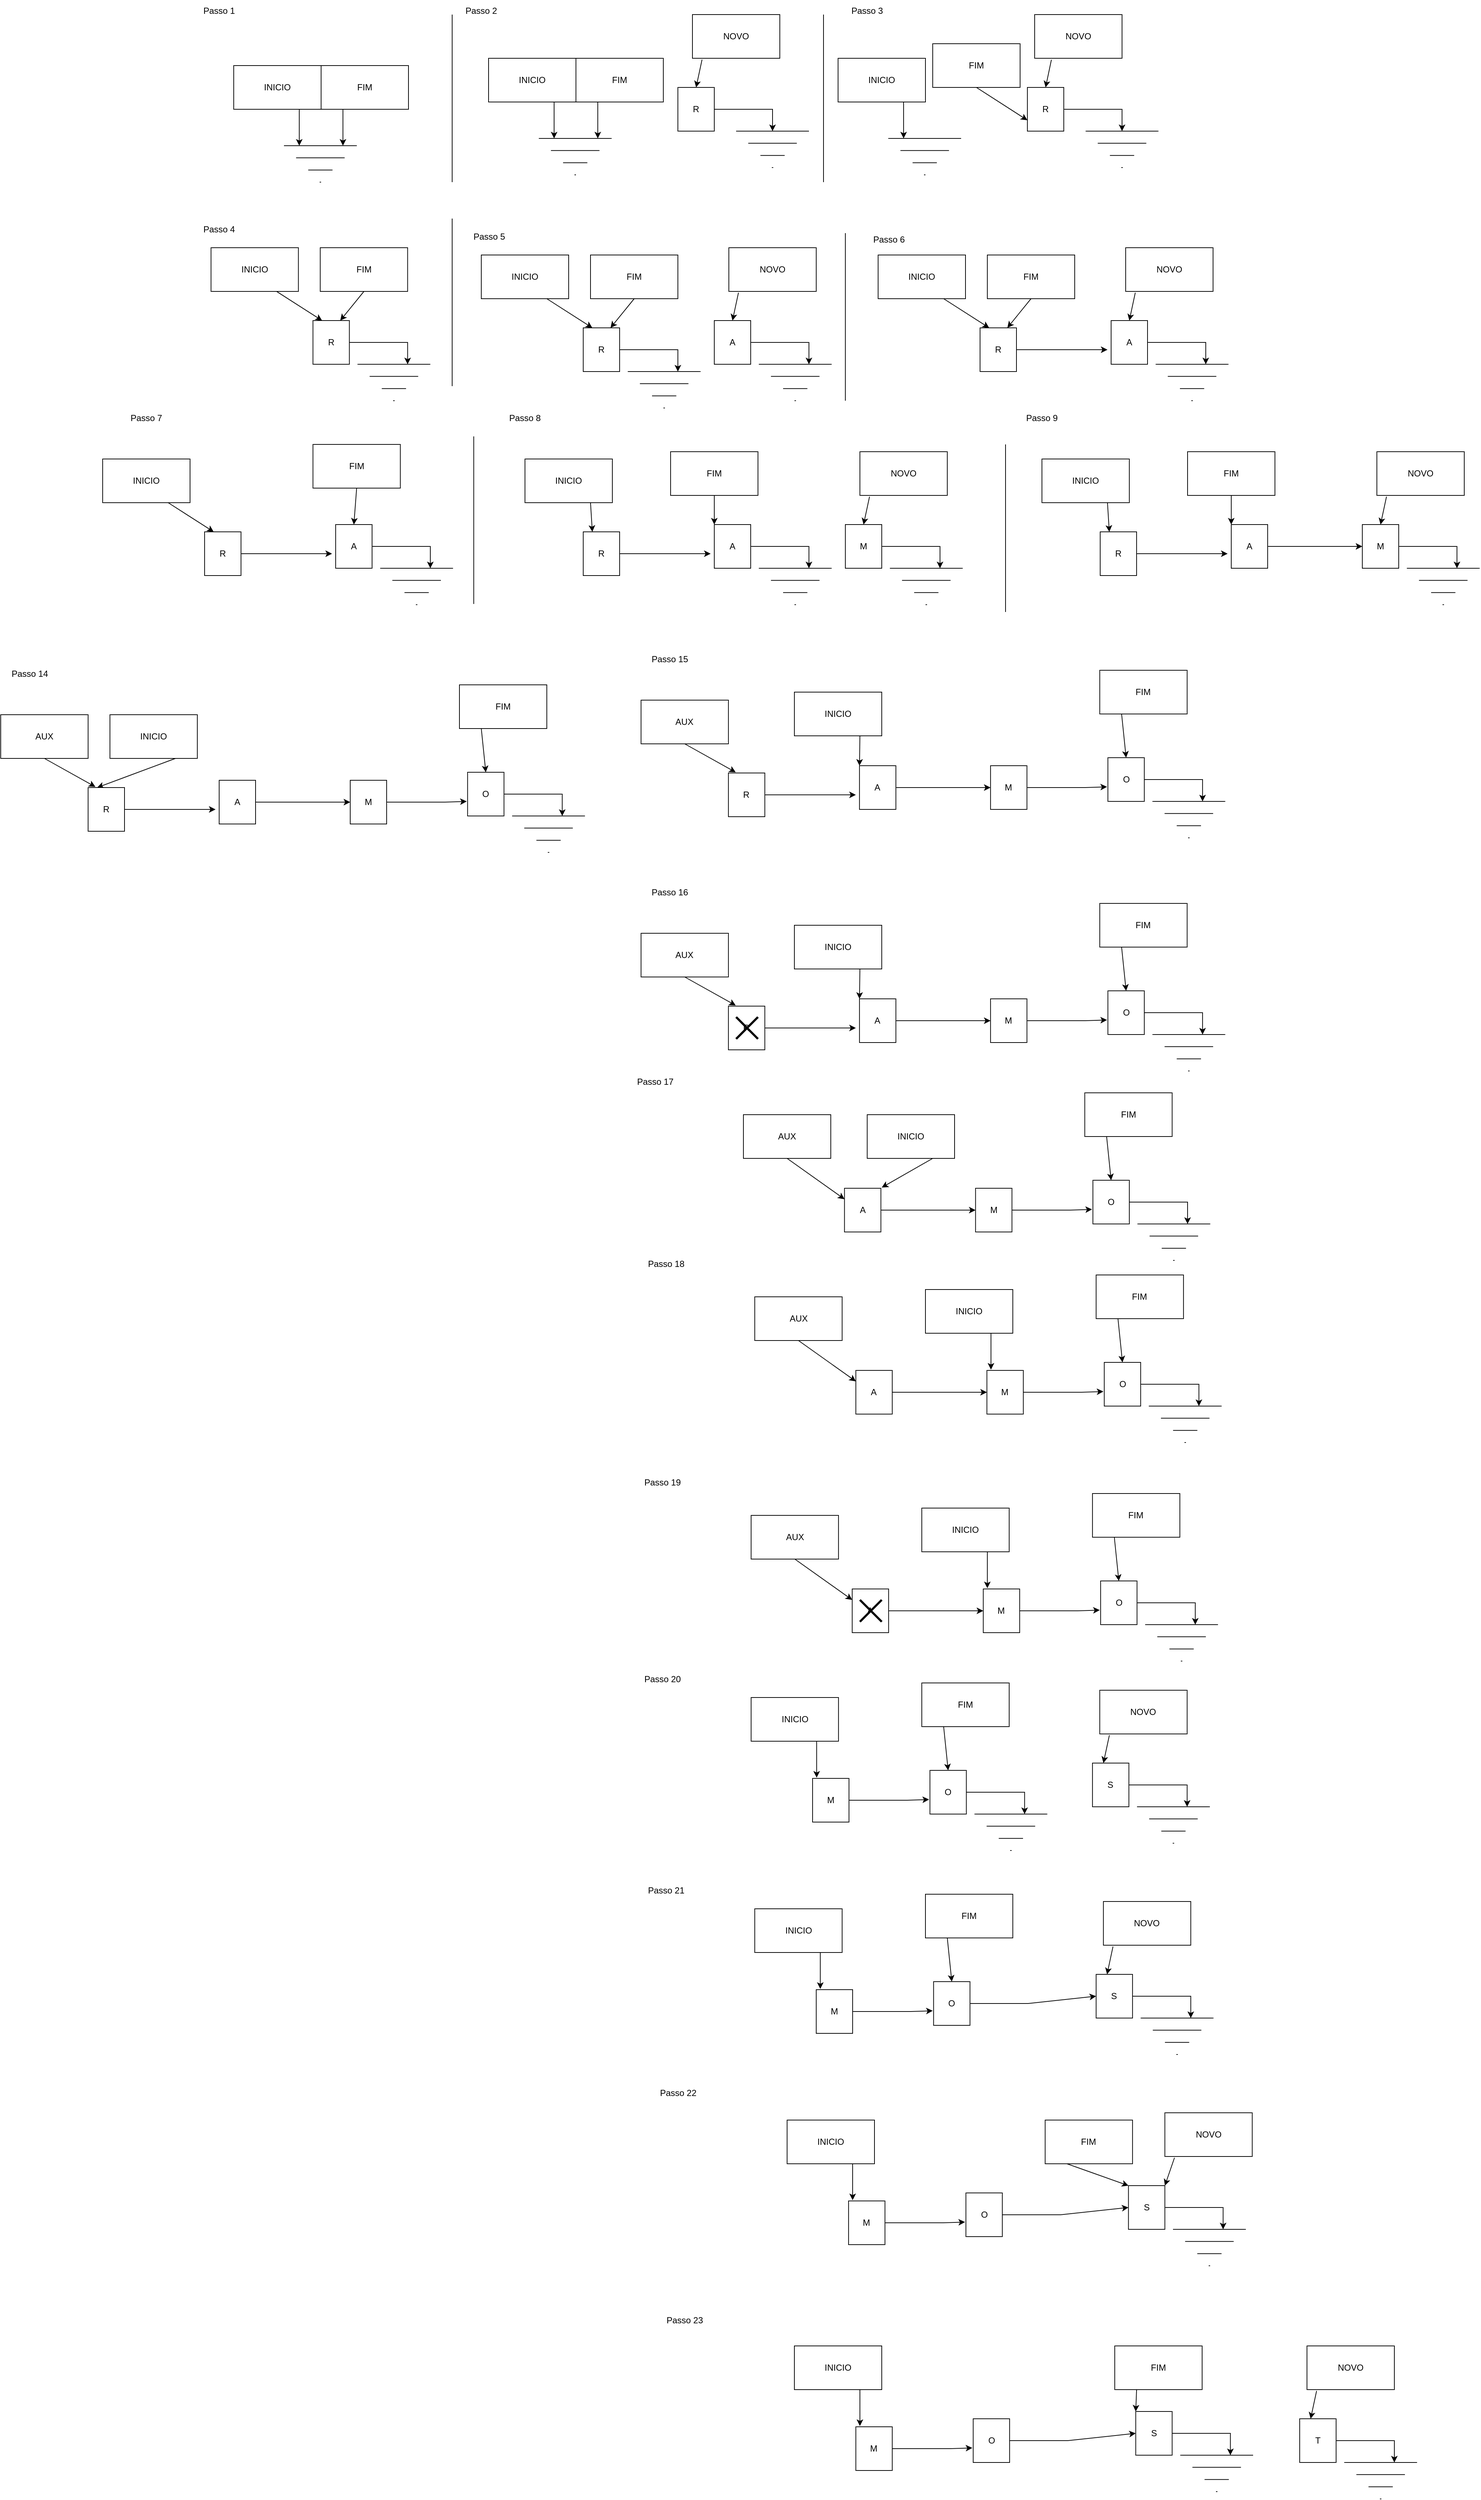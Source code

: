 <mxfile version="26.2.9">
  <diagram name="Página-1" id="sAgTzimuZfM5BXjoEO9Z">
    <mxGraphModel dx="3062" dy="985" grid="1" gridSize="10" guides="1" tooltips="1" connect="1" arrows="1" fold="1" page="1" pageScale="1" pageWidth="827" pageHeight="1169" math="0" shadow="0">
      <root>
        <mxCell id="0" />
        <mxCell id="1" parent="0" />
        <mxCell id="Gv9M-R4YCzaX3h8LVKHw-1" value="INICIO" style="rounded=0;whiteSpace=wrap;html=1;" vertex="1" parent="1">
          <mxGeometry x="60" y="100" width="120" height="60" as="geometry" />
        </mxCell>
        <mxCell id="Gv9M-R4YCzaX3h8LVKHw-2" value="FIM" style="rounded=0;whiteSpace=wrap;html=1;" vertex="1" parent="1">
          <mxGeometry x="180" y="100" width="120" height="60" as="geometry" />
        </mxCell>
        <mxCell id="Gv9M-R4YCzaX3h8LVKHw-3" value="" style="shape=mxgraph.arrows2.wedgeArrowDashed2;html=1;bendable=0;startWidth=50;stepSize=15;rounded=0;" edge="1" parent="1">
          <mxGeometry width="100" height="100" relative="1" as="geometry">
            <mxPoint x="179" y="210" as="sourcePoint" />
            <mxPoint x="179" y="260" as="targetPoint" />
          </mxGeometry>
        </mxCell>
        <mxCell id="Gv9M-R4YCzaX3h8LVKHw-4" value="Passo 1" style="text;html=1;align=center;verticalAlign=middle;whiteSpace=wrap;rounded=0;" vertex="1" parent="1">
          <mxGeometry x="10" y="10" width="60" height="30" as="geometry" />
        </mxCell>
        <mxCell id="Gv9M-R4YCzaX3h8LVKHw-5" value="" style="endArrow=classic;html=1;rounded=0;exitX=0.75;exitY=1;exitDx=0;exitDy=0;" edge="1" parent="1" source="Gv9M-R4YCzaX3h8LVKHw-1">
          <mxGeometry width="50" height="50" relative="1" as="geometry">
            <mxPoint x="130" y="310" as="sourcePoint" />
            <mxPoint x="150" y="210" as="targetPoint" />
          </mxGeometry>
        </mxCell>
        <mxCell id="Gv9M-R4YCzaX3h8LVKHw-6" value="" style="endArrow=classic;html=1;rounded=0;exitX=0.25;exitY=1;exitDx=0;exitDy=0;" edge="1" parent="1" source="Gv9M-R4YCzaX3h8LVKHw-2">
          <mxGeometry width="50" height="50" relative="1" as="geometry">
            <mxPoint x="160" y="170" as="sourcePoint" />
            <mxPoint x="210" y="210" as="targetPoint" />
            <Array as="points" />
          </mxGeometry>
        </mxCell>
        <mxCell id="Gv9M-R4YCzaX3h8LVKHw-7" value="" style="endArrow=none;html=1;rounded=0;" edge="1" parent="1">
          <mxGeometry width="50" height="50" relative="1" as="geometry">
            <mxPoint x="360" y="260" as="sourcePoint" />
            <mxPoint x="360" y="30" as="targetPoint" />
          </mxGeometry>
        </mxCell>
        <mxCell id="Gv9M-R4YCzaX3h8LVKHw-8" value="Passo 2" style="text;html=1;align=center;verticalAlign=middle;whiteSpace=wrap;rounded=0;" vertex="1" parent="1">
          <mxGeometry x="370" y="10" width="60" height="30" as="geometry" />
        </mxCell>
        <mxCell id="Gv9M-R4YCzaX3h8LVKHw-9" value="INICIO" style="rounded=0;whiteSpace=wrap;html=1;" vertex="1" parent="1">
          <mxGeometry x="410" y="90" width="120" height="60" as="geometry" />
        </mxCell>
        <mxCell id="Gv9M-R4YCzaX3h8LVKHw-10" value="FIM" style="rounded=0;whiteSpace=wrap;html=1;" vertex="1" parent="1">
          <mxGeometry x="530" y="90" width="120" height="60" as="geometry" />
        </mxCell>
        <mxCell id="Gv9M-R4YCzaX3h8LVKHw-11" value="" style="shape=mxgraph.arrows2.wedgeArrowDashed2;html=1;bendable=0;startWidth=50;stepSize=15;rounded=0;" edge="1" parent="1">
          <mxGeometry width="100" height="100" relative="1" as="geometry">
            <mxPoint x="529" y="200" as="sourcePoint" />
            <mxPoint x="529" y="250" as="targetPoint" />
          </mxGeometry>
        </mxCell>
        <mxCell id="Gv9M-R4YCzaX3h8LVKHw-12" value="" style="endArrow=classic;html=1;rounded=0;exitX=0.75;exitY=1;exitDx=0;exitDy=0;" edge="1" parent="1" source="Gv9M-R4YCzaX3h8LVKHw-9">
          <mxGeometry width="50" height="50" relative="1" as="geometry">
            <mxPoint x="480" y="300" as="sourcePoint" />
            <mxPoint x="500" y="200" as="targetPoint" />
          </mxGeometry>
        </mxCell>
        <mxCell id="Gv9M-R4YCzaX3h8LVKHw-13" value="" style="endArrow=classic;html=1;rounded=0;exitX=0.25;exitY=1;exitDx=0;exitDy=0;" edge="1" parent="1" source="Gv9M-R4YCzaX3h8LVKHw-10">
          <mxGeometry width="50" height="50" relative="1" as="geometry">
            <mxPoint x="510" y="160" as="sourcePoint" />
            <mxPoint x="560" y="200" as="targetPoint" />
            <Array as="points" />
          </mxGeometry>
        </mxCell>
        <mxCell id="Gv9M-R4YCzaX3h8LVKHw-14" value="NOVO" style="rounded=0;whiteSpace=wrap;html=1;" vertex="1" parent="1">
          <mxGeometry x="690" y="30" width="120" height="60" as="geometry" />
        </mxCell>
        <mxCell id="Gv9M-R4YCzaX3h8LVKHw-15" value="R" style="rounded=0;whiteSpace=wrap;html=1;" vertex="1" parent="1">
          <mxGeometry x="670" y="130" width="50" height="60" as="geometry" />
        </mxCell>
        <mxCell id="Gv9M-R4YCzaX3h8LVKHw-16" value="" style="shape=mxgraph.arrows2.wedgeArrowDashed2;html=1;bendable=0;startWidth=50;stepSize=15;rounded=0;" edge="1" parent="1">
          <mxGeometry width="100" height="100" relative="1" as="geometry">
            <mxPoint x="800" y="190" as="sourcePoint" />
            <mxPoint x="800" y="240" as="targetPoint" />
          </mxGeometry>
        </mxCell>
        <mxCell id="Gv9M-R4YCzaX3h8LVKHw-17" value="" style="endArrow=classic;html=1;rounded=0;exitX=1;exitY=0.5;exitDx=0;exitDy=0;" edge="1" parent="1" source="Gv9M-R4YCzaX3h8LVKHw-15">
          <mxGeometry width="50" height="50" relative="1" as="geometry">
            <mxPoint x="580" y="310" as="sourcePoint" />
            <mxPoint x="800" y="190" as="targetPoint" />
            <Array as="points">
              <mxPoint x="800" y="160" />
            </Array>
          </mxGeometry>
        </mxCell>
        <mxCell id="Gv9M-R4YCzaX3h8LVKHw-18" value="" style="endArrow=classic;html=1;rounded=0;exitX=0.11;exitY=1.029;exitDx=0;exitDy=0;exitPerimeter=0;entryX=0.5;entryY=0;entryDx=0;entryDy=0;" edge="1" parent="1" source="Gv9M-R4YCzaX3h8LVKHw-14" target="Gv9M-R4YCzaX3h8LVKHw-15">
          <mxGeometry width="50" height="50" relative="1" as="geometry">
            <mxPoint x="580" y="310" as="sourcePoint" />
            <mxPoint x="630" y="260" as="targetPoint" />
          </mxGeometry>
        </mxCell>
        <mxCell id="Gv9M-R4YCzaX3h8LVKHw-19" value="" style="endArrow=none;html=1;rounded=0;" edge="1" parent="1">
          <mxGeometry width="50" height="50" relative="1" as="geometry">
            <mxPoint x="870" y="260" as="sourcePoint" />
            <mxPoint x="870" y="30" as="targetPoint" />
          </mxGeometry>
        </mxCell>
        <mxCell id="Gv9M-R4YCzaX3h8LVKHw-20" value="Passo 3" style="text;html=1;align=center;verticalAlign=middle;whiteSpace=wrap;rounded=0;" vertex="1" parent="1">
          <mxGeometry x="900" y="10" width="60" height="30" as="geometry" />
        </mxCell>
        <mxCell id="Gv9M-R4YCzaX3h8LVKHw-21" value="INICIO" style="rounded=0;whiteSpace=wrap;html=1;" vertex="1" parent="1">
          <mxGeometry x="890" y="90" width="120" height="60" as="geometry" />
        </mxCell>
        <mxCell id="Gv9M-R4YCzaX3h8LVKHw-22" value="FIM" style="rounded=0;whiteSpace=wrap;html=1;" vertex="1" parent="1">
          <mxGeometry x="1020" y="70" width="120" height="60" as="geometry" />
        </mxCell>
        <mxCell id="Gv9M-R4YCzaX3h8LVKHw-23" value="" style="shape=mxgraph.arrows2.wedgeArrowDashed2;html=1;bendable=0;startWidth=50;stepSize=15;rounded=0;" edge="1" parent="1">
          <mxGeometry width="100" height="100" relative="1" as="geometry">
            <mxPoint x="1009" y="200" as="sourcePoint" />
            <mxPoint x="1009" y="250" as="targetPoint" />
          </mxGeometry>
        </mxCell>
        <mxCell id="Gv9M-R4YCzaX3h8LVKHw-24" value="" style="endArrow=classic;html=1;rounded=0;exitX=0.75;exitY=1;exitDx=0;exitDy=0;" edge="1" parent="1" source="Gv9M-R4YCzaX3h8LVKHw-21">
          <mxGeometry width="50" height="50" relative="1" as="geometry">
            <mxPoint x="960" y="300" as="sourcePoint" />
            <mxPoint x="980" y="200" as="targetPoint" />
          </mxGeometry>
        </mxCell>
        <mxCell id="Gv9M-R4YCzaX3h8LVKHw-25" value="" style="endArrow=classic;html=1;rounded=0;exitX=0.5;exitY=1;exitDx=0;exitDy=0;entryX=0;entryY=0.75;entryDx=0;entryDy=0;" edge="1" parent="1" source="Gv9M-R4YCzaX3h8LVKHw-22" target="Gv9M-R4YCzaX3h8LVKHw-26">
          <mxGeometry width="50" height="50" relative="1" as="geometry">
            <mxPoint x="990" y="160" as="sourcePoint" />
            <mxPoint x="1040" y="200" as="targetPoint" />
            <Array as="points" />
          </mxGeometry>
        </mxCell>
        <mxCell id="Gv9M-R4YCzaX3h8LVKHw-26" value="R" style="rounded=0;whiteSpace=wrap;html=1;" vertex="1" parent="1">
          <mxGeometry x="1150" y="130" width="50" height="60" as="geometry" />
        </mxCell>
        <mxCell id="Gv9M-R4YCzaX3h8LVKHw-27" value="" style="shape=mxgraph.arrows2.wedgeArrowDashed2;html=1;bendable=0;startWidth=50;stepSize=15;rounded=0;" edge="1" parent="1">
          <mxGeometry width="100" height="100" relative="1" as="geometry">
            <mxPoint x="1280" y="190" as="sourcePoint" />
            <mxPoint x="1280" y="240" as="targetPoint" />
          </mxGeometry>
        </mxCell>
        <mxCell id="Gv9M-R4YCzaX3h8LVKHw-28" value="" style="endArrow=classic;html=1;rounded=0;exitX=1;exitY=0.5;exitDx=0;exitDy=0;" edge="1" parent="1" source="Gv9M-R4YCzaX3h8LVKHw-26">
          <mxGeometry width="50" height="50" relative="1" as="geometry">
            <mxPoint x="1060" y="310" as="sourcePoint" />
            <mxPoint x="1280" y="190" as="targetPoint" />
            <Array as="points">
              <mxPoint x="1280" y="160" />
            </Array>
          </mxGeometry>
        </mxCell>
        <mxCell id="Gv9M-R4YCzaX3h8LVKHw-29" value="" style="endArrow=classic;html=1;rounded=0;exitX=0.11;exitY=1.029;exitDx=0;exitDy=0;exitPerimeter=0;entryX=0.5;entryY=0;entryDx=0;entryDy=0;" edge="1" parent="1" target="Gv9M-R4YCzaX3h8LVKHw-26">
          <mxGeometry width="50" height="50" relative="1" as="geometry">
            <mxPoint x="1183" y="92" as="sourcePoint" />
            <mxPoint x="1110" y="260" as="targetPoint" />
          </mxGeometry>
        </mxCell>
        <mxCell id="Gv9M-R4YCzaX3h8LVKHw-30" value="NOVO" style="rounded=0;whiteSpace=wrap;html=1;" vertex="1" parent="1">
          <mxGeometry x="1160" y="30" width="120" height="60" as="geometry" />
        </mxCell>
        <mxCell id="Gv9M-R4YCzaX3h8LVKHw-41" value="Passo 4" style="text;html=1;align=center;verticalAlign=middle;whiteSpace=wrap;rounded=0;" vertex="1" parent="1">
          <mxGeometry x="10" y="310" width="60" height="30" as="geometry" />
        </mxCell>
        <mxCell id="Gv9M-R4YCzaX3h8LVKHw-42" value="INICIO" style="rounded=0;whiteSpace=wrap;html=1;" vertex="1" parent="1">
          <mxGeometry x="28.82" y="350" width="120" height="60" as="geometry" />
        </mxCell>
        <mxCell id="Gv9M-R4YCzaX3h8LVKHw-43" value="FIM" style="rounded=0;whiteSpace=wrap;html=1;" vertex="1" parent="1">
          <mxGeometry x="178.82" y="350" width="120" height="60" as="geometry" />
        </mxCell>
        <mxCell id="Gv9M-R4YCzaX3h8LVKHw-45" value="" style="endArrow=classic;html=1;rounded=0;exitX=0.75;exitY=1;exitDx=0;exitDy=0;entryX=0.25;entryY=0;entryDx=0;entryDy=0;" edge="1" parent="1" source="Gv9M-R4YCzaX3h8LVKHw-42" target="Gv9M-R4YCzaX3h8LVKHw-47">
          <mxGeometry width="50" height="50" relative="1" as="geometry">
            <mxPoint x="-21.18" y="620" as="sourcePoint" />
            <mxPoint x="158.82" y="500" as="targetPoint" />
          </mxGeometry>
        </mxCell>
        <mxCell id="Gv9M-R4YCzaX3h8LVKHw-46" value="" style="endArrow=classic;html=1;rounded=0;exitX=0.5;exitY=1;exitDx=0;exitDy=0;entryX=0.75;entryY=0;entryDx=0;entryDy=0;" edge="1" parent="1" source="Gv9M-R4YCzaX3h8LVKHw-43" target="Gv9M-R4YCzaX3h8LVKHw-47">
          <mxGeometry width="50" height="50" relative="1" as="geometry">
            <mxPoint x="8.82" y="480" as="sourcePoint" />
            <mxPoint x="58.82" y="520" as="targetPoint" />
            <Array as="points" />
          </mxGeometry>
        </mxCell>
        <mxCell id="Gv9M-R4YCzaX3h8LVKHw-47" value="R" style="rounded=0;whiteSpace=wrap;html=1;" vertex="1" parent="1">
          <mxGeometry x="168.82" y="450" width="50" height="60" as="geometry" />
        </mxCell>
        <mxCell id="Gv9M-R4YCzaX3h8LVKHw-48" value="" style="shape=mxgraph.arrows2.wedgeArrowDashed2;html=1;bendable=0;startWidth=50;stepSize=15;rounded=0;" edge="1" parent="1">
          <mxGeometry width="100" height="100" relative="1" as="geometry">
            <mxPoint x="280" y="510" as="sourcePoint" />
            <mxPoint x="280" y="560" as="targetPoint" />
          </mxGeometry>
        </mxCell>
        <mxCell id="Gv9M-R4YCzaX3h8LVKHw-49" value="" style="endArrow=classic;html=1;rounded=0;exitX=1;exitY=0.5;exitDx=0;exitDy=0;" edge="1" parent="1" source="Gv9M-R4YCzaX3h8LVKHw-47">
          <mxGeometry width="50" height="50" relative="1" as="geometry">
            <mxPoint x="78.82" y="630" as="sourcePoint" />
            <mxPoint x="298.82" y="510" as="targetPoint" />
            <Array as="points">
              <mxPoint x="298.82" y="480" />
            </Array>
          </mxGeometry>
        </mxCell>
        <mxCell id="Gv9M-R4YCzaX3h8LVKHw-52" value="" style="endArrow=none;html=1;rounded=0;" edge="1" parent="1">
          <mxGeometry width="50" height="50" relative="1" as="geometry">
            <mxPoint x="360" y="540" as="sourcePoint" />
            <mxPoint x="360" y="310" as="targetPoint" />
          </mxGeometry>
        </mxCell>
        <mxCell id="Gv9M-R4YCzaX3h8LVKHw-53" value="Passo 5" style="text;html=1;align=center;verticalAlign=middle;whiteSpace=wrap;rounded=0;" vertex="1" parent="1">
          <mxGeometry x="381.18" y="320" width="60" height="30" as="geometry" />
        </mxCell>
        <mxCell id="Gv9M-R4YCzaX3h8LVKHw-54" value="INICIO" style="rounded=0;whiteSpace=wrap;html=1;" vertex="1" parent="1">
          <mxGeometry x="400" y="360" width="120" height="60" as="geometry" />
        </mxCell>
        <mxCell id="Gv9M-R4YCzaX3h8LVKHw-55" value="FIM" style="rounded=0;whiteSpace=wrap;html=1;" vertex="1" parent="1">
          <mxGeometry x="550" y="360" width="120" height="60" as="geometry" />
        </mxCell>
        <mxCell id="Gv9M-R4YCzaX3h8LVKHw-56" value="" style="endArrow=classic;html=1;rounded=0;exitX=0.75;exitY=1;exitDx=0;exitDy=0;entryX=0.25;entryY=0;entryDx=0;entryDy=0;" edge="1" parent="1" source="Gv9M-R4YCzaX3h8LVKHw-54" target="Gv9M-R4YCzaX3h8LVKHw-58">
          <mxGeometry width="50" height="50" relative="1" as="geometry">
            <mxPoint x="350" y="630" as="sourcePoint" />
            <mxPoint x="530" y="510" as="targetPoint" />
          </mxGeometry>
        </mxCell>
        <mxCell id="Gv9M-R4YCzaX3h8LVKHw-57" value="" style="endArrow=classic;html=1;rounded=0;exitX=0.5;exitY=1;exitDx=0;exitDy=0;entryX=0.75;entryY=0;entryDx=0;entryDy=0;" edge="1" parent="1" source="Gv9M-R4YCzaX3h8LVKHw-55" target="Gv9M-R4YCzaX3h8LVKHw-58">
          <mxGeometry width="50" height="50" relative="1" as="geometry">
            <mxPoint x="380" y="490" as="sourcePoint" />
            <mxPoint x="430" y="530" as="targetPoint" />
            <Array as="points" />
          </mxGeometry>
        </mxCell>
        <mxCell id="Gv9M-R4YCzaX3h8LVKHw-58" value="R" style="rounded=0;whiteSpace=wrap;html=1;" vertex="1" parent="1">
          <mxGeometry x="540" y="460" width="50" height="60" as="geometry" />
        </mxCell>
        <mxCell id="Gv9M-R4YCzaX3h8LVKHw-59" value="" style="shape=mxgraph.arrows2.wedgeArrowDashed2;html=1;bendable=0;startWidth=50;stepSize=15;rounded=0;" edge="1" parent="1">
          <mxGeometry width="100" height="100" relative="1" as="geometry">
            <mxPoint x="651.18" y="520" as="sourcePoint" />
            <mxPoint x="651.18" y="570" as="targetPoint" />
          </mxGeometry>
        </mxCell>
        <mxCell id="Gv9M-R4YCzaX3h8LVKHw-60" value="" style="endArrow=classic;html=1;rounded=0;exitX=1;exitY=0.5;exitDx=0;exitDy=0;" edge="1" parent="1" source="Gv9M-R4YCzaX3h8LVKHw-58">
          <mxGeometry width="50" height="50" relative="1" as="geometry">
            <mxPoint x="450" y="640" as="sourcePoint" />
            <mxPoint x="670" y="520" as="targetPoint" />
            <Array as="points">
              <mxPoint x="670" y="490" />
            </Array>
          </mxGeometry>
        </mxCell>
        <mxCell id="Gv9M-R4YCzaX3h8LVKHw-61" value="A" style="rounded=0;whiteSpace=wrap;html=1;" vertex="1" parent="1">
          <mxGeometry x="720" y="450" width="50" height="60" as="geometry" />
        </mxCell>
        <mxCell id="Gv9M-R4YCzaX3h8LVKHw-62" value="" style="shape=mxgraph.arrows2.wedgeArrowDashed2;html=1;bendable=0;startWidth=50;stepSize=15;rounded=0;" edge="1" parent="1">
          <mxGeometry width="100" height="100" relative="1" as="geometry">
            <mxPoint x="831.18" y="510" as="sourcePoint" />
            <mxPoint x="831.18" y="560" as="targetPoint" />
          </mxGeometry>
        </mxCell>
        <mxCell id="Gv9M-R4YCzaX3h8LVKHw-63" value="" style="endArrow=classic;html=1;rounded=0;exitX=1;exitY=0.5;exitDx=0;exitDy=0;" edge="1" parent="1" source="Gv9M-R4YCzaX3h8LVKHw-61">
          <mxGeometry width="50" height="50" relative="1" as="geometry">
            <mxPoint x="630" y="630" as="sourcePoint" />
            <mxPoint x="850" y="510" as="targetPoint" />
            <Array as="points">
              <mxPoint x="850" y="480" />
            </Array>
          </mxGeometry>
        </mxCell>
        <mxCell id="Gv9M-R4YCzaX3h8LVKHw-64" value="NOVO" style="rounded=0;whiteSpace=wrap;html=1;" vertex="1" parent="1">
          <mxGeometry x="740" y="350" width="120" height="60" as="geometry" />
        </mxCell>
        <mxCell id="Gv9M-R4YCzaX3h8LVKHw-65" value="" style="endArrow=classic;html=1;rounded=0;exitX=0.11;exitY=1.029;exitDx=0;exitDy=0;exitPerimeter=0;entryX=0.5;entryY=0;entryDx=0;entryDy=0;" edge="1" parent="1" source="Gv9M-R4YCzaX3h8LVKHw-64">
          <mxGeometry width="50" height="50" relative="1" as="geometry">
            <mxPoint x="630" y="630" as="sourcePoint" />
            <mxPoint x="745" y="450" as="targetPoint" />
          </mxGeometry>
        </mxCell>
        <mxCell id="Gv9M-R4YCzaX3h8LVKHw-66" value="" style="endArrow=none;html=1;rounded=0;" edge="1" parent="1">
          <mxGeometry width="50" height="50" relative="1" as="geometry">
            <mxPoint x="900" y="560" as="sourcePoint" />
            <mxPoint x="900" y="330" as="targetPoint" />
          </mxGeometry>
        </mxCell>
        <mxCell id="Gv9M-R4YCzaX3h8LVKHw-67" value="INICIO" style="rounded=0;whiteSpace=wrap;html=1;" vertex="1" parent="1">
          <mxGeometry x="945" y="360" width="120" height="60" as="geometry" />
        </mxCell>
        <mxCell id="Gv9M-R4YCzaX3h8LVKHw-68" value="FIM" style="rounded=0;whiteSpace=wrap;html=1;" vertex="1" parent="1">
          <mxGeometry x="1095" y="360" width="120" height="60" as="geometry" />
        </mxCell>
        <mxCell id="Gv9M-R4YCzaX3h8LVKHw-69" value="" style="endArrow=classic;html=1;rounded=0;exitX=0.75;exitY=1;exitDx=0;exitDy=0;entryX=0.25;entryY=0;entryDx=0;entryDy=0;" edge="1" parent="1" source="Gv9M-R4YCzaX3h8LVKHw-67" target="Gv9M-R4YCzaX3h8LVKHw-71">
          <mxGeometry width="50" height="50" relative="1" as="geometry">
            <mxPoint x="895" y="630" as="sourcePoint" />
            <mxPoint x="1075" y="510" as="targetPoint" />
          </mxGeometry>
        </mxCell>
        <mxCell id="Gv9M-R4YCzaX3h8LVKHw-70" value="" style="endArrow=classic;html=1;rounded=0;exitX=0.5;exitY=1;exitDx=0;exitDy=0;entryX=0.75;entryY=0;entryDx=0;entryDy=0;" edge="1" parent="1" source="Gv9M-R4YCzaX3h8LVKHw-68" target="Gv9M-R4YCzaX3h8LVKHw-71">
          <mxGeometry width="50" height="50" relative="1" as="geometry">
            <mxPoint x="925" y="490" as="sourcePoint" />
            <mxPoint x="975" y="530" as="targetPoint" />
            <Array as="points" />
          </mxGeometry>
        </mxCell>
        <mxCell id="Gv9M-R4YCzaX3h8LVKHw-71" value="R" style="rounded=0;whiteSpace=wrap;html=1;" vertex="1" parent="1">
          <mxGeometry x="1085" y="460" width="50" height="60" as="geometry" />
        </mxCell>
        <mxCell id="Gv9M-R4YCzaX3h8LVKHw-73" value="" style="endArrow=classic;html=1;rounded=0;exitX=1;exitY=0.5;exitDx=0;exitDy=0;" edge="1" parent="1" source="Gv9M-R4YCzaX3h8LVKHw-71">
          <mxGeometry width="50" height="50" relative="1" as="geometry">
            <mxPoint x="995" y="640" as="sourcePoint" />
            <mxPoint x="1260" y="490" as="targetPoint" />
            <Array as="points">
              <mxPoint x="1215" y="490" />
            </Array>
          </mxGeometry>
        </mxCell>
        <mxCell id="Gv9M-R4YCzaX3h8LVKHw-74" value="A" style="rounded=0;whiteSpace=wrap;html=1;" vertex="1" parent="1">
          <mxGeometry x="1265" y="450" width="50" height="60" as="geometry" />
        </mxCell>
        <mxCell id="Gv9M-R4YCzaX3h8LVKHw-75" value="" style="shape=mxgraph.arrows2.wedgeArrowDashed2;html=1;bendable=0;startWidth=50;stepSize=15;rounded=0;" edge="1" parent="1">
          <mxGeometry width="100" height="100" relative="1" as="geometry">
            <mxPoint x="1376.18" y="510" as="sourcePoint" />
            <mxPoint x="1376.18" y="560" as="targetPoint" />
          </mxGeometry>
        </mxCell>
        <mxCell id="Gv9M-R4YCzaX3h8LVKHw-76" value="" style="endArrow=classic;html=1;rounded=0;exitX=1;exitY=0.5;exitDx=0;exitDy=0;" edge="1" parent="1" source="Gv9M-R4YCzaX3h8LVKHw-74">
          <mxGeometry width="50" height="50" relative="1" as="geometry">
            <mxPoint x="1175" y="630" as="sourcePoint" />
            <mxPoint x="1395" y="510" as="targetPoint" />
            <Array as="points">
              <mxPoint x="1395" y="480" />
            </Array>
          </mxGeometry>
        </mxCell>
        <mxCell id="Gv9M-R4YCzaX3h8LVKHw-77" value="NOVO" style="rounded=0;whiteSpace=wrap;html=1;" vertex="1" parent="1">
          <mxGeometry x="1285" y="350" width="120" height="60" as="geometry" />
        </mxCell>
        <mxCell id="Gv9M-R4YCzaX3h8LVKHw-78" value="" style="endArrow=classic;html=1;rounded=0;exitX=0.11;exitY=1.029;exitDx=0;exitDy=0;exitPerimeter=0;entryX=0.5;entryY=0;entryDx=0;entryDy=0;" edge="1" parent="1" source="Gv9M-R4YCzaX3h8LVKHw-77">
          <mxGeometry width="50" height="50" relative="1" as="geometry">
            <mxPoint x="1175" y="630" as="sourcePoint" />
            <mxPoint x="1290" y="450" as="targetPoint" />
          </mxGeometry>
        </mxCell>
        <mxCell id="Gv9M-R4YCzaX3h8LVKHw-79" value="Passo 6" style="text;html=1;align=center;verticalAlign=middle;whiteSpace=wrap;rounded=0;" vertex="1" parent="1">
          <mxGeometry x="930" y="324" width="60" height="30" as="geometry" />
        </mxCell>
        <mxCell id="Gv9M-R4YCzaX3h8LVKHw-80" value="INICIO" style="rounded=0;whiteSpace=wrap;html=1;" vertex="1" parent="1">
          <mxGeometry x="-120" y="640" width="120" height="60" as="geometry" />
        </mxCell>
        <mxCell id="Gv9M-R4YCzaX3h8LVKHw-81" value="FIM" style="rounded=0;whiteSpace=wrap;html=1;" vertex="1" parent="1">
          <mxGeometry x="168.82" y="620" width="120" height="60" as="geometry" />
        </mxCell>
        <mxCell id="Gv9M-R4YCzaX3h8LVKHw-82" value="" style="endArrow=classic;html=1;rounded=0;exitX=0.75;exitY=1;exitDx=0;exitDy=0;entryX=0.25;entryY=0;entryDx=0;entryDy=0;" edge="1" parent="1" source="Gv9M-R4YCzaX3h8LVKHw-80" target="Gv9M-R4YCzaX3h8LVKHw-84">
          <mxGeometry width="50" height="50" relative="1" as="geometry">
            <mxPoint x="-170" y="910" as="sourcePoint" />
            <mxPoint x="10" y="790" as="targetPoint" />
          </mxGeometry>
        </mxCell>
        <mxCell id="Gv9M-R4YCzaX3h8LVKHw-83" value="" style="endArrow=classic;html=1;rounded=0;exitX=0.5;exitY=1;exitDx=0;exitDy=0;entryX=0.5;entryY=0;entryDx=0;entryDy=0;" edge="1" parent="1" source="Gv9M-R4YCzaX3h8LVKHw-81" target="Gv9M-R4YCzaX3h8LVKHw-86">
          <mxGeometry width="50" height="50" relative="1" as="geometry">
            <mxPoint x="-140" y="770" as="sourcePoint" />
            <mxPoint x="-90" y="810" as="targetPoint" />
            <Array as="points" />
          </mxGeometry>
        </mxCell>
        <mxCell id="Gv9M-R4YCzaX3h8LVKHw-84" value="R" style="rounded=0;whiteSpace=wrap;html=1;" vertex="1" parent="1">
          <mxGeometry x="20" y="740" width="50" height="60" as="geometry" />
        </mxCell>
        <mxCell id="Gv9M-R4YCzaX3h8LVKHw-85" value="" style="endArrow=classic;html=1;rounded=0;exitX=1;exitY=0.5;exitDx=0;exitDy=0;" edge="1" parent="1" source="Gv9M-R4YCzaX3h8LVKHw-84">
          <mxGeometry width="50" height="50" relative="1" as="geometry">
            <mxPoint x="-70" y="920" as="sourcePoint" />
            <mxPoint x="195" y="770" as="targetPoint" />
            <Array as="points">
              <mxPoint x="150" y="770" />
            </Array>
          </mxGeometry>
        </mxCell>
        <mxCell id="Gv9M-R4YCzaX3h8LVKHw-86" value="A" style="rounded=0;whiteSpace=wrap;html=1;" vertex="1" parent="1">
          <mxGeometry x="200" y="730" width="50" height="60" as="geometry" />
        </mxCell>
        <mxCell id="Gv9M-R4YCzaX3h8LVKHw-87" value="" style="shape=mxgraph.arrows2.wedgeArrowDashed2;html=1;bendable=0;startWidth=50;stepSize=15;rounded=0;" edge="1" parent="1">
          <mxGeometry width="100" height="100" relative="1" as="geometry">
            <mxPoint x="311.18" y="790" as="sourcePoint" />
            <mxPoint x="311.18" y="840" as="targetPoint" />
          </mxGeometry>
        </mxCell>
        <mxCell id="Gv9M-R4YCzaX3h8LVKHw-88" value="" style="endArrow=classic;html=1;rounded=0;exitX=1;exitY=0.5;exitDx=0;exitDy=0;" edge="1" parent="1" source="Gv9M-R4YCzaX3h8LVKHw-86">
          <mxGeometry width="50" height="50" relative="1" as="geometry">
            <mxPoint x="110" y="910" as="sourcePoint" />
            <mxPoint x="330" y="790" as="targetPoint" />
            <Array as="points">
              <mxPoint x="330" y="760" />
            </Array>
          </mxGeometry>
        </mxCell>
        <mxCell id="Gv9M-R4YCzaX3h8LVKHw-91" value="Passo 7" style="text;html=1;align=center;verticalAlign=middle;whiteSpace=wrap;rounded=0;" vertex="1" parent="1">
          <mxGeometry x="-90" y="569" width="60" height="30" as="geometry" />
        </mxCell>
        <mxCell id="Gv9M-R4YCzaX3h8LVKHw-92" value="" style="endArrow=none;html=1;rounded=0;" edge="1" parent="1">
          <mxGeometry width="50" height="50" relative="1" as="geometry">
            <mxPoint x="1120" y="850" as="sourcePoint" />
            <mxPoint x="1120" y="620" as="targetPoint" />
          </mxGeometry>
        </mxCell>
        <mxCell id="Gv9M-R4YCzaX3h8LVKHw-93" value="INICIO" style="rounded=0;whiteSpace=wrap;html=1;" vertex="1" parent="1">
          <mxGeometry x="460" y="640" width="120" height="60" as="geometry" />
        </mxCell>
        <mxCell id="Gv9M-R4YCzaX3h8LVKHw-94" value="FIM" style="rounded=0;whiteSpace=wrap;html=1;" vertex="1" parent="1">
          <mxGeometry x="660" y="630" width="120" height="60" as="geometry" />
        </mxCell>
        <mxCell id="Gv9M-R4YCzaX3h8LVKHw-95" value="" style="endArrow=classic;html=1;rounded=0;exitX=0.75;exitY=1;exitDx=0;exitDy=0;entryX=0.25;entryY=0;entryDx=0;entryDy=0;" edge="1" parent="1" source="Gv9M-R4YCzaX3h8LVKHw-93" target="Gv9M-R4YCzaX3h8LVKHw-97">
          <mxGeometry width="50" height="50" relative="1" as="geometry">
            <mxPoint x="350" y="910" as="sourcePoint" />
            <mxPoint x="530" y="790" as="targetPoint" />
          </mxGeometry>
        </mxCell>
        <mxCell id="Gv9M-R4YCzaX3h8LVKHw-96" value="" style="endArrow=classic;html=1;rounded=0;exitX=0.5;exitY=1;exitDx=0;exitDy=0;entryX=0;entryY=0;entryDx=0;entryDy=0;" edge="1" parent="1" source="Gv9M-R4YCzaX3h8LVKHw-94" target="Gv9M-R4YCzaX3h8LVKHw-99">
          <mxGeometry width="50" height="50" relative="1" as="geometry">
            <mxPoint x="380" y="770" as="sourcePoint" />
            <mxPoint x="430" y="810" as="targetPoint" />
            <Array as="points" />
          </mxGeometry>
        </mxCell>
        <mxCell id="Gv9M-R4YCzaX3h8LVKHw-97" value="R" style="rounded=0;whiteSpace=wrap;html=1;" vertex="1" parent="1">
          <mxGeometry x="540" y="740" width="50" height="60" as="geometry" />
        </mxCell>
        <mxCell id="Gv9M-R4YCzaX3h8LVKHw-98" value="" style="endArrow=classic;html=1;rounded=0;exitX=1;exitY=0.5;exitDx=0;exitDy=0;" edge="1" parent="1" source="Gv9M-R4YCzaX3h8LVKHw-97">
          <mxGeometry width="50" height="50" relative="1" as="geometry">
            <mxPoint x="450" y="920" as="sourcePoint" />
            <mxPoint x="715" y="770" as="targetPoint" />
            <Array as="points">
              <mxPoint x="670" y="770" />
            </Array>
          </mxGeometry>
        </mxCell>
        <mxCell id="Gv9M-R4YCzaX3h8LVKHw-99" value="A" style="rounded=0;whiteSpace=wrap;html=1;" vertex="1" parent="1">
          <mxGeometry x="720" y="730" width="50" height="60" as="geometry" />
        </mxCell>
        <mxCell id="Gv9M-R4YCzaX3h8LVKHw-100" value="" style="shape=mxgraph.arrows2.wedgeArrowDashed2;html=1;bendable=0;startWidth=50;stepSize=15;rounded=0;" edge="1" parent="1">
          <mxGeometry width="100" height="100" relative="1" as="geometry">
            <mxPoint x="831.18" y="790" as="sourcePoint" />
            <mxPoint x="831.18" y="840" as="targetPoint" />
          </mxGeometry>
        </mxCell>
        <mxCell id="Gv9M-R4YCzaX3h8LVKHw-101" value="" style="endArrow=classic;html=1;rounded=0;exitX=1;exitY=0.5;exitDx=0;exitDy=0;" edge="1" parent="1" source="Gv9M-R4YCzaX3h8LVKHw-99">
          <mxGeometry width="50" height="50" relative="1" as="geometry">
            <mxPoint x="630" y="910" as="sourcePoint" />
            <mxPoint x="850" y="790" as="targetPoint" />
            <Array as="points">
              <mxPoint x="850" y="760" />
            </Array>
          </mxGeometry>
        </mxCell>
        <mxCell id="Gv9M-R4YCzaX3h8LVKHw-104" value="Passo 8" style="text;html=1;align=center;verticalAlign=middle;whiteSpace=wrap;rounded=0;" vertex="1" parent="1">
          <mxGeometry x="430" y="569" width="60" height="30" as="geometry" />
        </mxCell>
        <mxCell id="Gv9M-R4YCzaX3h8LVKHw-105" value="M" style="rounded=0;whiteSpace=wrap;html=1;" vertex="1" parent="1">
          <mxGeometry x="900" y="730" width="50" height="60" as="geometry" />
        </mxCell>
        <mxCell id="Gv9M-R4YCzaX3h8LVKHw-106" value="" style="shape=mxgraph.arrows2.wedgeArrowDashed2;html=1;bendable=0;startWidth=50;stepSize=15;rounded=0;" edge="1" parent="1">
          <mxGeometry width="100" height="100" relative="1" as="geometry">
            <mxPoint x="1011.18" y="790" as="sourcePoint" />
            <mxPoint x="1011.18" y="840" as="targetPoint" />
          </mxGeometry>
        </mxCell>
        <mxCell id="Gv9M-R4YCzaX3h8LVKHw-107" value="" style="endArrow=classic;html=1;rounded=0;exitX=1;exitY=0.5;exitDx=0;exitDy=0;" edge="1" parent="1" source="Gv9M-R4YCzaX3h8LVKHw-105">
          <mxGeometry width="50" height="50" relative="1" as="geometry">
            <mxPoint x="810" y="910" as="sourcePoint" />
            <mxPoint x="1030" y="790" as="targetPoint" />
            <Array as="points">
              <mxPoint x="1030" y="760" />
            </Array>
          </mxGeometry>
        </mxCell>
        <mxCell id="Gv9M-R4YCzaX3h8LVKHw-108" value="NOVO" style="rounded=0;whiteSpace=wrap;html=1;" vertex="1" parent="1">
          <mxGeometry x="920" y="630" width="120" height="60" as="geometry" />
        </mxCell>
        <mxCell id="Gv9M-R4YCzaX3h8LVKHw-109" value="" style="endArrow=classic;html=1;rounded=0;exitX=0.11;exitY=1.029;exitDx=0;exitDy=0;exitPerimeter=0;entryX=0.5;entryY=0;entryDx=0;entryDy=0;" edge="1" parent="1" source="Gv9M-R4YCzaX3h8LVKHw-108">
          <mxGeometry width="50" height="50" relative="1" as="geometry">
            <mxPoint x="810" y="910" as="sourcePoint" />
            <mxPoint x="925" y="730" as="targetPoint" />
          </mxGeometry>
        </mxCell>
        <mxCell id="Gv9M-R4YCzaX3h8LVKHw-110" value="" style="endArrow=none;html=1;rounded=0;" edge="1" parent="1">
          <mxGeometry width="50" height="50" relative="1" as="geometry">
            <mxPoint x="389.64" y="839" as="sourcePoint" />
            <mxPoint x="389.64" y="609" as="targetPoint" />
          </mxGeometry>
        </mxCell>
        <mxCell id="Gv9M-R4YCzaX3h8LVKHw-111" value="INICIO" style="rounded=0;whiteSpace=wrap;html=1;" vertex="1" parent="1">
          <mxGeometry x="1170" y="640" width="120" height="60" as="geometry" />
        </mxCell>
        <mxCell id="Gv9M-R4YCzaX3h8LVKHw-112" value="FIM" style="rounded=0;whiteSpace=wrap;html=1;" vertex="1" parent="1">
          <mxGeometry x="1370" y="630" width="120" height="60" as="geometry" />
        </mxCell>
        <mxCell id="Gv9M-R4YCzaX3h8LVKHw-113" value="" style="endArrow=classic;html=1;rounded=0;exitX=0.75;exitY=1;exitDx=0;exitDy=0;entryX=0.25;entryY=0;entryDx=0;entryDy=0;" edge="1" parent="1" source="Gv9M-R4YCzaX3h8LVKHw-111" target="Gv9M-R4YCzaX3h8LVKHw-115">
          <mxGeometry width="50" height="50" relative="1" as="geometry">
            <mxPoint x="1060" y="910" as="sourcePoint" />
            <mxPoint x="1240" y="790" as="targetPoint" />
          </mxGeometry>
        </mxCell>
        <mxCell id="Gv9M-R4YCzaX3h8LVKHw-114" value="" style="endArrow=classic;html=1;rounded=0;exitX=0.5;exitY=1;exitDx=0;exitDy=0;entryX=0;entryY=0;entryDx=0;entryDy=0;" edge="1" parent="1" source="Gv9M-R4YCzaX3h8LVKHw-112" target="Gv9M-R4YCzaX3h8LVKHw-117">
          <mxGeometry width="50" height="50" relative="1" as="geometry">
            <mxPoint x="1090" y="770" as="sourcePoint" />
            <mxPoint x="1140" y="810" as="targetPoint" />
            <Array as="points" />
          </mxGeometry>
        </mxCell>
        <mxCell id="Gv9M-R4YCzaX3h8LVKHw-115" value="R" style="rounded=0;whiteSpace=wrap;html=1;" vertex="1" parent="1">
          <mxGeometry x="1250" y="740" width="50" height="60" as="geometry" />
        </mxCell>
        <mxCell id="Gv9M-R4YCzaX3h8LVKHw-116" value="" style="endArrow=classic;html=1;rounded=0;exitX=1;exitY=0.5;exitDx=0;exitDy=0;" edge="1" parent="1" source="Gv9M-R4YCzaX3h8LVKHw-115">
          <mxGeometry width="50" height="50" relative="1" as="geometry">
            <mxPoint x="1160" y="920" as="sourcePoint" />
            <mxPoint x="1425" y="770" as="targetPoint" />
            <Array as="points">
              <mxPoint x="1380" y="770" />
            </Array>
          </mxGeometry>
        </mxCell>
        <mxCell id="Gv9M-R4YCzaX3h8LVKHw-117" value="A" style="rounded=0;whiteSpace=wrap;html=1;" vertex="1" parent="1">
          <mxGeometry x="1430" y="730" width="50" height="60" as="geometry" />
        </mxCell>
        <mxCell id="Gv9M-R4YCzaX3h8LVKHw-119" value="" style="endArrow=classic;html=1;rounded=0;exitX=1;exitY=0.5;exitDx=0;exitDy=0;entryX=0;entryY=0.5;entryDx=0;entryDy=0;" edge="1" parent="1" source="Gv9M-R4YCzaX3h8LVKHw-117" target="Gv9M-R4YCzaX3h8LVKHw-121">
          <mxGeometry width="50" height="50" relative="1" as="geometry">
            <mxPoint x="1340" y="910" as="sourcePoint" />
            <mxPoint x="1560" y="790" as="targetPoint" />
            <Array as="points">
              <mxPoint x="1560" y="760" />
            </Array>
          </mxGeometry>
        </mxCell>
        <mxCell id="Gv9M-R4YCzaX3h8LVKHw-120" value="Passo 9" style="text;html=1;align=center;verticalAlign=middle;whiteSpace=wrap;rounded=0;" vertex="1" parent="1">
          <mxGeometry x="1140" y="569" width="60" height="30" as="geometry" />
        </mxCell>
        <mxCell id="Gv9M-R4YCzaX3h8LVKHw-121" value="M" style="rounded=0;whiteSpace=wrap;html=1;" vertex="1" parent="1">
          <mxGeometry x="1610" y="730" width="50" height="60" as="geometry" />
        </mxCell>
        <mxCell id="Gv9M-R4YCzaX3h8LVKHw-122" value="" style="shape=mxgraph.arrows2.wedgeArrowDashed2;html=1;bendable=0;startWidth=50;stepSize=15;rounded=0;" edge="1" parent="1">
          <mxGeometry width="100" height="100" relative="1" as="geometry">
            <mxPoint x="1721.18" y="790" as="sourcePoint" />
            <mxPoint x="1721.18" y="840" as="targetPoint" />
          </mxGeometry>
        </mxCell>
        <mxCell id="Gv9M-R4YCzaX3h8LVKHw-123" value="" style="endArrow=classic;html=1;rounded=0;exitX=1;exitY=0.5;exitDx=0;exitDy=0;" edge="1" parent="1" source="Gv9M-R4YCzaX3h8LVKHw-121">
          <mxGeometry width="50" height="50" relative="1" as="geometry">
            <mxPoint x="1520" y="910" as="sourcePoint" />
            <mxPoint x="1740" y="790" as="targetPoint" />
            <Array as="points">
              <mxPoint x="1740" y="760" />
            </Array>
          </mxGeometry>
        </mxCell>
        <mxCell id="Gv9M-R4YCzaX3h8LVKHw-124" value="NOVO" style="rounded=0;whiteSpace=wrap;html=1;" vertex="1" parent="1">
          <mxGeometry x="1630" y="630" width="120" height="60" as="geometry" />
        </mxCell>
        <mxCell id="Gv9M-R4YCzaX3h8LVKHw-125" value="" style="endArrow=classic;html=1;rounded=0;exitX=0.11;exitY=1.029;exitDx=0;exitDy=0;exitPerimeter=0;entryX=0.5;entryY=0;entryDx=0;entryDy=0;" edge="1" parent="1" source="Gv9M-R4YCzaX3h8LVKHw-124">
          <mxGeometry width="50" height="50" relative="1" as="geometry">
            <mxPoint x="1520" y="910" as="sourcePoint" />
            <mxPoint x="1635" y="730" as="targetPoint" />
          </mxGeometry>
        </mxCell>
        <mxCell id="Gv9M-R4YCzaX3h8LVKHw-127" value="INICIO" style="rounded=0;whiteSpace=wrap;html=1;" vertex="1" parent="1">
          <mxGeometry x="-110" y="991" width="120" height="60" as="geometry" />
        </mxCell>
        <mxCell id="Gv9M-R4YCzaX3h8LVKHw-128" value="FIM" style="rounded=0;whiteSpace=wrap;html=1;" vertex="1" parent="1">
          <mxGeometry x="370" y="950" width="120" height="60" as="geometry" />
        </mxCell>
        <mxCell id="Gv9M-R4YCzaX3h8LVKHw-129" value="" style="endArrow=classic;html=1;rounded=0;exitX=0.75;exitY=1;exitDx=0;exitDy=0;entryX=0.25;entryY=0;entryDx=0;entryDy=0;" edge="1" parent="1" source="Gv9M-R4YCzaX3h8LVKHw-127" target="Gv9M-R4YCzaX3h8LVKHw-131">
          <mxGeometry width="50" height="50" relative="1" as="geometry">
            <mxPoint x="-330" y="1261" as="sourcePoint" />
            <mxPoint x="-150" y="1141" as="targetPoint" />
          </mxGeometry>
        </mxCell>
        <mxCell id="Gv9M-R4YCzaX3h8LVKHw-130" value="" style="endArrow=classic;html=1;rounded=0;exitX=0.25;exitY=1;exitDx=0;exitDy=0;entryX=0.5;entryY=0;entryDx=0;entryDy=0;" edge="1" parent="1" source="Gv9M-R4YCzaX3h8LVKHw-128" target="Gv9M-R4YCzaX3h8LVKHw-143">
          <mxGeometry width="50" height="50" relative="1" as="geometry">
            <mxPoint x="-300" y="1121" as="sourcePoint" />
            <mxPoint x="-250" y="1161" as="targetPoint" />
            <Array as="points" />
          </mxGeometry>
        </mxCell>
        <mxCell id="Gv9M-R4YCzaX3h8LVKHw-131" value="R" style="rounded=0;whiteSpace=wrap;html=1;" vertex="1" parent="1">
          <mxGeometry x="-140" y="1091" width="50" height="60" as="geometry" />
        </mxCell>
        <mxCell id="Gv9M-R4YCzaX3h8LVKHw-132" value="" style="endArrow=classic;html=1;rounded=0;exitX=1;exitY=0.5;exitDx=0;exitDy=0;" edge="1" parent="1" source="Gv9M-R4YCzaX3h8LVKHw-131">
          <mxGeometry width="50" height="50" relative="1" as="geometry">
            <mxPoint x="-230" y="1271" as="sourcePoint" />
            <mxPoint x="35" y="1121" as="targetPoint" />
            <Array as="points">
              <mxPoint x="-10" y="1121" />
            </Array>
          </mxGeometry>
        </mxCell>
        <mxCell id="Gv9M-R4YCzaX3h8LVKHw-133" value="A" style="rounded=0;whiteSpace=wrap;html=1;" vertex="1" parent="1">
          <mxGeometry x="40" y="1081" width="50" height="60" as="geometry" />
        </mxCell>
        <mxCell id="Gv9M-R4YCzaX3h8LVKHw-134" value="" style="endArrow=classic;html=1;rounded=0;exitX=1;exitY=0.5;exitDx=0;exitDy=0;entryX=0;entryY=0.5;entryDx=0;entryDy=0;" edge="1" parent="1" source="Gv9M-R4YCzaX3h8LVKHw-133" target="Gv9M-R4YCzaX3h8LVKHw-136">
          <mxGeometry width="50" height="50" relative="1" as="geometry">
            <mxPoint x="-50" y="1261" as="sourcePoint" />
            <mxPoint x="170" y="1141" as="targetPoint" />
            <Array as="points">
              <mxPoint x="170" y="1111" />
            </Array>
          </mxGeometry>
        </mxCell>
        <mxCell id="Gv9M-R4YCzaX3h8LVKHw-135" value="Passo 14" style="text;html=1;align=center;verticalAlign=middle;whiteSpace=wrap;rounded=0;" vertex="1" parent="1">
          <mxGeometry x="-250" y="920" width="60" height="30" as="geometry" />
        </mxCell>
        <mxCell id="Gv9M-R4YCzaX3h8LVKHw-136" value="M" style="rounded=0;whiteSpace=wrap;html=1;" vertex="1" parent="1">
          <mxGeometry x="220" y="1081" width="50" height="60" as="geometry" />
        </mxCell>
        <mxCell id="Gv9M-R4YCzaX3h8LVKHw-138" value="" style="endArrow=classic;html=1;rounded=0;exitX=1;exitY=0.5;exitDx=0;exitDy=0;" edge="1" parent="1" source="Gv9M-R4YCzaX3h8LVKHw-136">
          <mxGeometry width="50" height="50" relative="1" as="geometry">
            <mxPoint x="130" y="1261" as="sourcePoint" />
            <mxPoint x="380" y="1110" as="targetPoint" />
            <Array as="points">
              <mxPoint x="350" y="1111" />
            </Array>
          </mxGeometry>
        </mxCell>
        <mxCell id="Gv9M-R4YCzaX3h8LVKHw-141" value="AUX" style="rounded=0;whiteSpace=wrap;html=1;" vertex="1" parent="1">
          <mxGeometry x="-260" y="991" width="120" height="60" as="geometry" />
        </mxCell>
        <mxCell id="Gv9M-R4YCzaX3h8LVKHw-142" value="" style="endArrow=classic;html=1;rounded=0;exitX=0.5;exitY=1;exitDx=0;exitDy=0;" edge="1" parent="1" source="Gv9M-R4YCzaX3h8LVKHw-141">
          <mxGeometry width="50" height="50" relative="1" as="geometry">
            <mxPoint x="-10" y="1061" as="sourcePoint" />
            <mxPoint x="-130" y="1090" as="targetPoint" />
          </mxGeometry>
        </mxCell>
        <mxCell id="Gv9M-R4YCzaX3h8LVKHw-143" value="O" style="rounded=0;whiteSpace=wrap;html=1;" vertex="1" parent="1">
          <mxGeometry x="381.18" y="1070" width="50" height="60" as="geometry" />
        </mxCell>
        <mxCell id="Gv9M-R4YCzaX3h8LVKHw-144" value="" style="shape=mxgraph.arrows2.wedgeArrowDashed2;html=1;bendable=0;startWidth=50;stepSize=15;rounded=0;" edge="1" parent="1">
          <mxGeometry width="100" height="100" relative="1" as="geometry">
            <mxPoint x="492.36" y="1130" as="sourcePoint" />
            <mxPoint x="492.36" y="1180" as="targetPoint" />
          </mxGeometry>
        </mxCell>
        <mxCell id="Gv9M-R4YCzaX3h8LVKHw-145" value="" style="endArrow=classic;html=1;rounded=0;exitX=1;exitY=0.5;exitDx=0;exitDy=0;" edge="1" parent="1" source="Gv9M-R4YCzaX3h8LVKHw-143">
          <mxGeometry width="50" height="50" relative="1" as="geometry">
            <mxPoint x="291.18" y="1250" as="sourcePoint" />
            <mxPoint x="511.18" y="1130" as="targetPoint" />
            <Array as="points">
              <mxPoint x="511.18" y="1100" />
            </Array>
          </mxGeometry>
        </mxCell>
        <mxCell id="Gv9M-R4YCzaX3h8LVKHw-146" value="INICIO" style="rounded=0;whiteSpace=wrap;html=1;" vertex="1" parent="1">
          <mxGeometry x="830" y="960" width="120" height="60" as="geometry" />
        </mxCell>
        <mxCell id="Gv9M-R4YCzaX3h8LVKHw-147" value="FIM" style="rounded=0;whiteSpace=wrap;html=1;" vertex="1" parent="1">
          <mxGeometry x="1249.41" y="930" width="120" height="60" as="geometry" />
        </mxCell>
        <mxCell id="Gv9M-R4YCzaX3h8LVKHw-148" value="" style="endArrow=classic;html=1;rounded=0;exitX=0.75;exitY=1;exitDx=0;exitDy=0;entryX=0;entryY=0;entryDx=0;entryDy=0;" edge="1" parent="1" source="Gv9M-R4YCzaX3h8LVKHw-146" target="Gv9M-R4YCzaX3h8LVKHw-152">
          <mxGeometry width="50" height="50" relative="1" as="geometry">
            <mxPoint x="549.41" y="1241" as="sourcePoint" />
            <mxPoint x="729.41" y="1121" as="targetPoint" />
          </mxGeometry>
        </mxCell>
        <mxCell id="Gv9M-R4YCzaX3h8LVKHw-149" value="" style="endArrow=classic;html=1;rounded=0;exitX=0.25;exitY=1;exitDx=0;exitDy=0;entryX=0.5;entryY=0;entryDx=0;entryDy=0;" edge="1" parent="1" source="Gv9M-R4YCzaX3h8LVKHw-147" target="Gv9M-R4YCzaX3h8LVKHw-159">
          <mxGeometry width="50" height="50" relative="1" as="geometry">
            <mxPoint x="579.41" y="1101" as="sourcePoint" />
            <mxPoint x="629.41" y="1141" as="targetPoint" />
            <Array as="points" />
          </mxGeometry>
        </mxCell>
        <mxCell id="Gv9M-R4YCzaX3h8LVKHw-150" value="R" style="rounded=0;whiteSpace=wrap;html=1;" vertex="1" parent="1">
          <mxGeometry x="739.41" y="1071" width="50" height="60" as="geometry" />
        </mxCell>
        <mxCell id="Gv9M-R4YCzaX3h8LVKHw-151" value="" style="endArrow=classic;html=1;rounded=0;exitX=1;exitY=0.5;exitDx=0;exitDy=0;" edge="1" parent="1" source="Gv9M-R4YCzaX3h8LVKHw-150">
          <mxGeometry width="50" height="50" relative="1" as="geometry">
            <mxPoint x="649.41" y="1251" as="sourcePoint" />
            <mxPoint x="914.41" y="1101" as="targetPoint" />
            <Array as="points">
              <mxPoint x="869.41" y="1101" />
            </Array>
          </mxGeometry>
        </mxCell>
        <mxCell id="Gv9M-R4YCzaX3h8LVKHw-152" value="A" style="rounded=0;whiteSpace=wrap;html=1;" vertex="1" parent="1">
          <mxGeometry x="919.41" y="1061" width="50" height="60" as="geometry" />
        </mxCell>
        <mxCell id="Gv9M-R4YCzaX3h8LVKHw-153" value="" style="endArrow=classic;html=1;rounded=0;exitX=1;exitY=0.5;exitDx=0;exitDy=0;entryX=0;entryY=0.5;entryDx=0;entryDy=0;" edge="1" parent="1" source="Gv9M-R4YCzaX3h8LVKHw-152" target="Gv9M-R4YCzaX3h8LVKHw-155">
          <mxGeometry width="50" height="50" relative="1" as="geometry">
            <mxPoint x="829.41" y="1241" as="sourcePoint" />
            <mxPoint x="1049.41" y="1121" as="targetPoint" />
            <Array as="points">
              <mxPoint x="1049.41" y="1091" />
            </Array>
          </mxGeometry>
        </mxCell>
        <mxCell id="Gv9M-R4YCzaX3h8LVKHw-154" value="Passo 15" style="text;html=1;align=center;verticalAlign=middle;whiteSpace=wrap;rounded=0;" vertex="1" parent="1">
          <mxGeometry x="629.41" y="900" width="60" height="30" as="geometry" />
        </mxCell>
        <mxCell id="Gv9M-R4YCzaX3h8LVKHw-155" value="M" style="rounded=0;whiteSpace=wrap;html=1;" vertex="1" parent="1">
          <mxGeometry x="1099.41" y="1061" width="50" height="60" as="geometry" />
        </mxCell>
        <mxCell id="Gv9M-R4YCzaX3h8LVKHw-156" value="" style="endArrow=classic;html=1;rounded=0;exitX=1;exitY=0.5;exitDx=0;exitDy=0;" edge="1" parent="1" source="Gv9M-R4YCzaX3h8LVKHw-155">
          <mxGeometry width="50" height="50" relative="1" as="geometry">
            <mxPoint x="1009.41" y="1241" as="sourcePoint" />
            <mxPoint x="1259.41" y="1090" as="targetPoint" />
            <Array as="points">
              <mxPoint x="1229.41" y="1091" />
            </Array>
          </mxGeometry>
        </mxCell>
        <mxCell id="Gv9M-R4YCzaX3h8LVKHw-157" value="AUX" style="rounded=0;whiteSpace=wrap;html=1;" vertex="1" parent="1">
          <mxGeometry x="619.41" y="971" width="120" height="60" as="geometry" />
        </mxCell>
        <mxCell id="Gv9M-R4YCzaX3h8LVKHw-158" value="" style="endArrow=classic;html=1;rounded=0;exitX=0.5;exitY=1;exitDx=0;exitDy=0;" edge="1" parent="1" source="Gv9M-R4YCzaX3h8LVKHw-157">
          <mxGeometry width="50" height="50" relative="1" as="geometry">
            <mxPoint x="869.41" y="1041" as="sourcePoint" />
            <mxPoint x="749.41" y="1070" as="targetPoint" />
          </mxGeometry>
        </mxCell>
        <mxCell id="Gv9M-R4YCzaX3h8LVKHw-159" value="O" style="rounded=0;whiteSpace=wrap;html=1;" vertex="1" parent="1">
          <mxGeometry x="1260.59" y="1050" width="50" height="60" as="geometry" />
        </mxCell>
        <mxCell id="Gv9M-R4YCzaX3h8LVKHw-160" value="" style="shape=mxgraph.arrows2.wedgeArrowDashed2;html=1;bendable=0;startWidth=50;stepSize=15;rounded=0;" edge="1" parent="1">
          <mxGeometry width="100" height="100" relative="1" as="geometry">
            <mxPoint x="1371.77" y="1110" as="sourcePoint" />
            <mxPoint x="1371.77" y="1160" as="targetPoint" />
          </mxGeometry>
        </mxCell>
        <mxCell id="Gv9M-R4YCzaX3h8LVKHw-161" value="" style="endArrow=classic;html=1;rounded=0;exitX=1;exitY=0.5;exitDx=0;exitDy=0;" edge="1" parent="1" source="Gv9M-R4YCzaX3h8LVKHw-159">
          <mxGeometry width="50" height="50" relative="1" as="geometry">
            <mxPoint x="1170.59" y="1230" as="sourcePoint" />
            <mxPoint x="1390.59" y="1110" as="targetPoint" />
            <Array as="points">
              <mxPoint x="1390.59" y="1080" />
            </Array>
          </mxGeometry>
        </mxCell>
        <mxCell id="Gv9M-R4YCzaX3h8LVKHw-162" value="INICIO" style="rounded=0;whiteSpace=wrap;html=1;" vertex="1" parent="1">
          <mxGeometry x="830" y="1280" width="120" height="60" as="geometry" />
        </mxCell>
        <mxCell id="Gv9M-R4YCzaX3h8LVKHw-163" value="FIM" style="rounded=0;whiteSpace=wrap;html=1;" vertex="1" parent="1">
          <mxGeometry x="1249.41" y="1250" width="120" height="60" as="geometry" />
        </mxCell>
        <mxCell id="Gv9M-R4YCzaX3h8LVKHw-164" value="" style="endArrow=classic;html=1;rounded=0;exitX=0.75;exitY=1;exitDx=0;exitDy=0;entryX=0;entryY=0;entryDx=0;entryDy=0;" edge="1" parent="1" source="Gv9M-R4YCzaX3h8LVKHw-162" target="Gv9M-R4YCzaX3h8LVKHw-168">
          <mxGeometry width="50" height="50" relative="1" as="geometry">
            <mxPoint x="549.41" y="1561" as="sourcePoint" />
            <mxPoint x="729.41" y="1441" as="targetPoint" />
          </mxGeometry>
        </mxCell>
        <mxCell id="Gv9M-R4YCzaX3h8LVKHw-165" value="" style="endArrow=classic;html=1;rounded=0;exitX=0.25;exitY=1;exitDx=0;exitDy=0;entryX=0.5;entryY=0;entryDx=0;entryDy=0;" edge="1" parent="1" source="Gv9M-R4YCzaX3h8LVKHw-163" target="Gv9M-R4YCzaX3h8LVKHw-175">
          <mxGeometry width="50" height="50" relative="1" as="geometry">
            <mxPoint x="579.41" y="1421" as="sourcePoint" />
            <mxPoint x="629.41" y="1461" as="targetPoint" />
            <Array as="points" />
          </mxGeometry>
        </mxCell>
        <mxCell id="Gv9M-R4YCzaX3h8LVKHw-166" value="R" style="rounded=0;whiteSpace=wrap;html=1;" vertex="1" parent="1">
          <mxGeometry x="739.41" y="1391" width="50" height="60" as="geometry" />
        </mxCell>
        <mxCell id="Gv9M-R4YCzaX3h8LVKHw-167" value="" style="endArrow=classic;html=1;rounded=0;exitX=1;exitY=0.5;exitDx=0;exitDy=0;" edge="1" parent="1" source="Gv9M-R4YCzaX3h8LVKHw-166">
          <mxGeometry width="50" height="50" relative="1" as="geometry">
            <mxPoint x="649.41" y="1571" as="sourcePoint" />
            <mxPoint x="914.41" y="1421" as="targetPoint" />
            <Array as="points">
              <mxPoint x="869.41" y="1421" />
            </Array>
          </mxGeometry>
        </mxCell>
        <mxCell id="Gv9M-R4YCzaX3h8LVKHw-168" value="A" style="rounded=0;whiteSpace=wrap;html=1;" vertex="1" parent="1">
          <mxGeometry x="919.41" y="1381" width="50" height="60" as="geometry" />
        </mxCell>
        <mxCell id="Gv9M-R4YCzaX3h8LVKHw-169" value="" style="endArrow=classic;html=1;rounded=0;exitX=1;exitY=0.5;exitDx=0;exitDy=0;entryX=0;entryY=0.5;entryDx=0;entryDy=0;" edge="1" parent="1" source="Gv9M-R4YCzaX3h8LVKHw-168" target="Gv9M-R4YCzaX3h8LVKHw-171">
          <mxGeometry width="50" height="50" relative="1" as="geometry">
            <mxPoint x="829.41" y="1561" as="sourcePoint" />
            <mxPoint x="1049.41" y="1441" as="targetPoint" />
            <Array as="points">
              <mxPoint x="1049.41" y="1411" />
            </Array>
          </mxGeometry>
        </mxCell>
        <mxCell id="Gv9M-R4YCzaX3h8LVKHw-170" value="Passo 16" style="text;html=1;align=center;verticalAlign=middle;whiteSpace=wrap;rounded=0;" vertex="1" parent="1">
          <mxGeometry x="629.41" y="1220" width="60" height="30" as="geometry" />
        </mxCell>
        <mxCell id="Gv9M-R4YCzaX3h8LVKHw-171" value="M" style="rounded=0;whiteSpace=wrap;html=1;" vertex="1" parent="1">
          <mxGeometry x="1099.41" y="1381" width="50" height="60" as="geometry" />
        </mxCell>
        <mxCell id="Gv9M-R4YCzaX3h8LVKHw-172" value="" style="endArrow=classic;html=1;rounded=0;exitX=1;exitY=0.5;exitDx=0;exitDy=0;" edge="1" parent="1" source="Gv9M-R4YCzaX3h8LVKHw-171">
          <mxGeometry width="50" height="50" relative="1" as="geometry">
            <mxPoint x="1009.41" y="1561" as="sourcePoint" />
            <mxPoint x="1259.41" y="1410" as="targetPoint" />
            <Array as="points">
              <mxPoint x="1229.41" y="1411" />
            </Array>
          </mxGeometry>
        </mxCell>
        <mxCell id="Gv9M-R4YCzaX3h8LVKHw-173" value="AUX" style="rounded=0;whiteSpace=wrap;html=1;" vertex="1" parent="1">
          <mxGeometry x="619.41" y="1291" width="120" height="60" as="geometry" />
        </mxCell>
        <mxCell id="Gv9M-R4YCzaX3h8LVKHw-174" value="" style="endArrow=classic;html=1;rounded=0;exitX=0.5;exitY=1;exitDx=0;exitDy=0;" edge="1" parent="1" source="Gv9M-R4YCzaX3h8LVKHw-173">
          <mxGeometry width="50" height="50" relative="1" as="geometry">
            <mxPoint x="869.41" y="1361" as="sourcePoint" />
            <mxPoint x="749.41" y="1390" as="targetPoint" />
          </mxGeometry>
        </mxCell>
        <mxCell id="Gv9M-R4YCzaX3h8LVKHw-175" value="O" style="rounded=0;whiteSpace=wrap;html=1;" vertex="1" parent="1">
          <mxGeometry x="1260.59" y="1370" width="50" height="60" as="geometry" />
        </mxCell>
        <mxCell id="Gv9M-R4YCzaX3h8LVKHw-176" value="" style="shape=mxgraph.arrows2.wedgeArrowDashed2;html=1;bendable=0;startWidth=50;stepSize=15;rounded=0;" edge="1" parent="1">
          <mxGeometry width="100" height="100" relative="1" as="geometry">
            <mxPoint x="1371.77" y="1430" as="sourcePoint" />
            <mxPoint x="1371.77" y="1480" as="targetPoint" />
          </mxGeometry>
        </mxCell>
        <mxCell id="Gv9M-R4YCzaX3h8LVKHw-177" value="" style="endArrow=classic;html=1;rounded=0;exitX=1;exitY=0.5;exitDx=0;exitDy=0;" edge="1" parent="1" source="Gv9M-R4YCzaX3h8LVKHw-175">
          <mxGeometry width="50" height="50" relative="1" as="geometry">
            <mxPoint x="1170.59" y="1550" as="sourcePoint" />
            <mxPoint x="1390.59" y="1430" as="targetPoint" />
            <Array as="points">
              <mxPoint x="1390.59" y="1400" />
            </Array>
          </mxGeometry>
        </mxCell>
        <mxCell id="Gv9M-R4YCzaX3h8LVKHw-178" value="" style="shape=umlDestroy;whiteSpace=wrap;html=1;strokeWidth=3;targetShapes=umlLifeline;" vertex="1" parent="1">
          <mxGeometry x="750" y="1406" width="30" height="30" as="geometry" />
        </mxCell>
        <mxCell id="Gv9M-R4YCzaX3h8LVKHw-179" value="INICIO" style="rounded=0;whiteSpace=wrap;html=1;" vertex="1" parent="1">
          <mxGeometry x="930" y="1540" width="120" height="60" as="geometry" />
        </mxCell>
        <mxCell id="Gv9M-R4YCzaX3h8LVKHw-180" value="FIM" style="rounded=0;whiteSpace=wrap;html=1;" vertex="1" parent="1">
          <mxGeometry x="1228.82" y="1510" width="120" height="60" as="geometry" />
        </mxCell>
        <mxCell id="Gv9M-R4YCzaX3h8LVKHw-181" value="" style="endArrow=classic;html=1;rounded=0;exitX=0.75;exitY=1;exitDx=0;exitDy=0;" edge="1" parent="1" source="Gv9M-R4YCzaX3h8LVKHw-179">
          <mxGeometry width="50" height="50" relative="1" as="geometry">
            <mxPoint x="528.82" y="1821" as="sourcePoint" />
            <mxPoint x="950" y="1640" as="targetPoint" />
          </mxGeometry>
        </mxCell>
        <mxCell id="Gv9M-R4YCzaX3h8LVKHw-182" value="" style="endArrow=classic;html=1;rounded=0;exitX=0.25;exitY=1;exitDx=0;exitDy=0;entryX=0.5;entryY=0;entryDx=0;entryDy=0;" edge="1" parent="1" source="Gv9M-R4YCzaX3h8LVKHw-180" target="Gv9M-R4YCzaX3h8LVKHw-192">
          <mxGeometry width="50" height="50" relative="1" as="geometry">
            <mxPoint x="558.82" y="1681" as="sourcePoint" />
            <mxPoint x="608.82" y="1721" as="targetPoint" />
            <Array as="points" />
          </mxGeometry>
        </mxCell>
        <mxCell id="Gv9M-R4YCzaX3h8LVKHw-185" value="A" style="rounded=0;whiteSpace=wrap;html=1;" vertex="1" parent="1">
          <mxGeometry x="898.82" y="1641" width="50" height="60" as="geometry" />
        </mxCell>
        <mxCell id="Gv9M-R4YCzaX3h8LVKHw-186" value="" style="endArrow=classic;html=1;rounded=0;exitX=1;exitY=0.5;exitDx=0;exitDy=0;entryX=0;entryY=0.5;entryDx=0;entryDy=0;" edge="1" parent="1" source="Gv9M-R4YCzaX3h8LVKHw-185" target="Gv9M-R4YCzaX3h8LVKHw-188">
          <mxGeometry width="50" height="50" relative="1" as="geometry">
            <mxPoint x="808.82" y="1821" as="sourcePoint" />
            <mxPoint x="1028.82" y="1701" as="targetPoint" />
            <Array as="points">
              <mxPoint x="1028.82" y="1671" />
            </Array>
          </mxGeometry>
        </mxCell>
        <mxCell id="Gv9M-R4YCzaX3h8LVKHw-187" value="Passo 17" style="text;html=1;align=center;verticalAlign=middle;whiteSpace=wrap;rounded=0;" vertex="1" parent="1">
          <mxGeometry x="608.82" y="1480" width="60" height="30" as="geometry" />
        </mxCell>
        <mxCell id="Gv9M-R4YCzaX3h8LVKHw-188" value="M" style="rounded=0;whiteSpace=wrap;html=1;" vertex="1" parent="1">
          <mxGeometry x="1078.82" y="1641" width="50" height="60" as="geometry" />
        </mxCell>
        <mxCell id="Gv9M-R4YCzaX3h8LVKHw-189" value="" style="endArrow=classic;html=1;rounded=0;exitX=1;exitY=0.5;exitDx=0;exitDy=0;" edge="1" parent="1" source="Gv9M-R4YCzaX3h8LVKHw-188">
          <mxGeometry width="50" height="50" relative="1" as="geometry">
            <mxPoint x="988.82" y="1821" as="sourcePoint" />
            <mxPoint x="1238.82" y="1670" as="targetPoint" />
            <Array as="points">
              <mxPoint x="1208.82" y="1671" />
            </Array>
          </mxGeometry>
        </mxCell>
        <mxCell id="Gv9M-R4YCzaX3h8LVKHw-190" value="AUX" style="rounded=0;whiteSpace=wrap;html=1;" vertex="1" parent="1">
          <mxGeometry x="760" y="1540" width="120" height="60" as="geometry" />
        </mxCell>
        <mxCell id="Gv9M-R4YCzaX3h8LVKHw-191" value="" style="endArrow=classic;html=1;rounded=0;exitX=0.5;exitY=1;exitDx=0;exitDy=0;entryX=0;entryY=0.25;entryDx=0;entryDy=0;" edge="1" parent="1" source="Gv9M-R4YCzaX3h8LVKHw-190" target="Gv9M-R4YCzaX3h8LVKHw-185">
          <mxGeometry width="50" height="50" relative="1" as="geometry">
            <mxPoint x="848.82" y="1621" as="sourcePoint" />
            <mxPoint x="728.82" y="1650" as="targetPoint" />
          </mxGeometry>
        </mxCell>
        <mxCell id="Gv9M-R4YCzaX3h8LVKHw-192" value="O" style="rounded=0;whiteSpace=wrap;html=1;" vertex="1" parent="1">
          <mxGeometry x="1240" y="1630" width="50" height="60" as="geometry" />
        </mxCell>
        <mxCell id="Gv9M-R4YCzaX3h8LVKHw-193" value="" style="shape=mxgraph.arrows2.wedgeArrowDashed2;html=1;bendable=0;startWidth=50;stepSize=15;rounded=0;" edge="1" parent="1">
          <mxGeometry width="100" height="100" relative="1" as="geometry">
            <mxPoint x="1351.18" y="1690" as="sourcePoint" />
            <mxPoint x="1351.18" y="1740" as="targetPoint" />
          </mxGeometry>
        </mxCell>
        <mxCell id="Gv9M-R4YCzaX3h8LVKHw-194" value="" style="endArrow=classic;html=1;rounded=0;exitX=1;exitY=0.5;exitDx=0;exitDy=0;" edge="1" parent="1" source="Gv9M-R4YCzaX3h8LVKHw-192">
          <mxGeometry width="50" height="50" relative="1" as="geometry">
            <mxPoint x="1150" y="1810" as="sourcePoint" />
            <mxPoint x="1370.0" y="1690" as="targetPoint" />
            <Array as="points">
              <mxPoint x="1370.0" y="1660" />
            </Array>
          </mxGeometry>
        </mxCell>
        <mxCell id="Gv9M-R4YCzaX3h8LVKHw-196" value="INICIO" style="rounded=0;whiteSpace=wrap;html=1;" vertex="1" parent="1">
          <mxGeometry x="1010" y="1780" width="120" height="60" as="geometry" />
        </mxCell>
        <mxCell id="Gv9M-R4YCzaX3h8LVKHw-197" value="FIM" style="rounded=0;whiteSpace=wrap;html=1;" vertex="1" parent="1">
          <mxGeometry x="1244.41" y="1760" width="120" height="60" as="geometry" />
        </mxCell>
        <mxCell id="Gv9M-R4YCzaX3h8LVKHw-198" value="" style="endArrow=classic;html=1;rounded=0;exitX=0.75;exitY=1;exitDx=0;exitDy=0;" edge="1" parent="1" source="Gv9M-R4YCzaX3h8LVKHw-196">
          <mxGeometry width="50" height="50" relative="1" as="geometry">
            <mxPoint x="544.41" y="2071" as="sourcePoint" />
            <mxPoint x="1100" y="1890" as="targetPoint" />
          </mxGeometry>
        </mxCell>
        <mxCell id="Gv9M-R4YCzaX3h8LVKHw-199" value="" style="endArrow=classic;html=1;rounded=0;exitX=0.25;exitY=1;exitDx=0;exitDy=0;entryX=0.5;entryY=0;entryDx=0;entryDy=0;" edge="1" parent="1" source="Gv9M-R4YCzaX3h8LVKHw-197" target="Gv9M-R4YCzaX3h8LVKHw-207">
          <mxGeometry width="50" height="50" relative="1" as="geometry">
            <mxPoint x="574.41" y="1931" as="sourcePoint" />
            <mxPoint x="624.41" y="1971" as="targetPoint" />
            <Array as="points" />
          </mxGeometry>
        </mxCell>
        <mxCell id="Gv9M-R4YCzaX3h8LVKHw-200" value="A" style="rounded=0;whiteSpace=wrap;html=1;" vertex="1" parent="1">
          <mxGeometry x="914.41" y="1891" width="50" height="60" as="geometry" />
        </mxCell>
        <mxCell id="Gv9M-R4YCzaX3h8LVKHw-201" value="" style="endArrow=classic;html=1;rounded=0;exitX=1;exitY=0.5;exitDx=0;exitDy=0;entryX=0;entryY=0.5;entryDx=0;entryDy=0;" edge="1" parent="1" source="Gv9M-R4YCzaX3h8LVKHw-200" target="Gv9M-R4YCzaX3h8LVKHw-203">
          <mxGeometry width="50" height="50" relative="1" as="geometry">
            <mxPoint x="824.41" y="2071" as="sourcePoint" />
            <mxPoint x="1044.41" y="1951" as="targetPoint" />
            <Array as="points">
              <mxPoint x="1044.41" y="1921" />
            </Array>
          </mxGeometry>
        </mxCell>
        <mxCell id="Gv9M-R4YCzaX3h8LVKHw-202" value="Passo 18" style="text;html=1;align=center;verticalAlign=middle;whiteSpace=wrap;rounded=0;" vertex="1" parent="1">
          <mxGeometry x="624.41" y="1730" width="60" height="30" as="geometry" />
        </mxCell>
        <mxCell id="Gv9M-R4YCzaX3h8LVKHw-203" value="M" style="rounded=0;whiteSpace=wrap;html=1;" vertex="1" parent="1">
          <mxGeometry x="1094.41" y="1891" width="50" height="60" as="geometry" />
        </mxCell>
        <mxCell id="Gv9M-R4YCzaX3h8LVKHw-204" value="" style="endArrow=classic;html=1;rounded=0;exitX=1;exitY=0.5;exitDx=0;exitDy=0;" edge="1" parent="1" source="Gv9M-R4YCzaX3h8LVKHw-203">
          <mxGeometry width="50" height="50" relative="1" as="geometry">
            <mxPoint x="1004.41" y="2071" as="sourcePoint" />
            <mxPoint x="1254.41" y="1920" as="targetPoint" />
            <Array as="points">
              <mxPoint x="1224.41" y="1921" />
            </Array>
          </mxGeometry>
        </mxCell>
        <mxCell id="Gv9M-R4YCzaX3h8LVKHw-205" value="AUX" style="rounded=0;whiteSpace=wrap;html=1;" vertex="1" parent="1">
          <mxGeometry x="775.59" y="1790" width="120" height="60" as="geometry" />
        </mxCell>
        <mxCell id="Gv9M-R4YCzaX3h8LVKHw-206" value="" style="endArrow=classic;html=1;rounded=0;exitX=0.5;exitY=1;exitDx=0;exitDy=0;entryX=0;entryY=0.25;entryDx=0;entryDy=0;" edge="1" parent="1" source="Gv9M-R4YCzaX3h8LVKHw-205" target="Gv9M-R4YCzaX3h8LVKHw-200">
          <mxGeometry width="50" height="50" relative="1" as="geometry">
            <mxPoint x="864.41" y="1871" as="sourcePoint" />
            <mxPoint x="744.41" y="1900" as="targetPoint" />
          </mxGeometry>
        </mxCell>
        <mxCell id="Gv9M-R4YCzaX3h8LVKHw-207" value="O" style="rounded=0;whiteSpace=wrap;html=1;" vertex="1" parent="1">
          <mxGeometry x="1255.59" y="1880" width="50" height="60" as="geometry" />
        </mxCell>
        <mxCell id="Gv9M-R4YCzaX3h8LVKHw-208" value="" style="shape=mxgraph.arrows2.wedgeArrowDashed2;html=1;bendable=0;startWidth=50;stepSize=15;rounded=0;" edge="1" parent="1">
          <mxGeometry width="100" height="100" relative="1" as="geometry">
            <mxPoint x="1366.77" y="1940" as="sourcePoint" />
            <mxPoint x="1366.77" y="1990" as="targetPoint" />
          </mxGeometry>
        </mxCell>
        <mxCell id="Gv9M-R4YCzaX3h8LVKHw-209" value="" style="endArrow=classic;html=1;rounded=0;exitX=1;exitY=0.5;exitDx=0;exitDy=0;" edge="1" parent="1" source="Gv9M-R4YCzaX3h8LVKHw-207">
          <mxGeometry width="50" height="50" relative="1" as="geometry">
            <mxPoint x="1165.59" y="2060" as="sourcePoint" />
            <mxPoint x="1385.59" y="1940" as="targetPoint" />
            <Array as="points">
              <mxPoint x="1385.59" y="1910" />
            </Array>
          </mxGeometry>
        </mxCell>
        <mxCell id="Gv9M-R4YCzaX3h8LVKHw-210" value="INICIO" style="rounded=0;whiteSpace=wrap;html=1;" vertex="1" parent="1">
          <mxGeometry x="1005" y="2080" width="120" height="60" as="geometry" />
        </mxCell>
        <mxCell id="Gv9M-R4YCzaX3h8LVKHw-211" value="FIM" style="rounded=0;whiteSpace=wrap;html=1;" vertex="1" parent="1">
          <mxGeometry x="1239.41" y="2060" width="120" height="60" as="geometry" />
        </mxCell>
        <mxCell id="Gv9M-R4YCzaX3h8LVKHw-212" value="" style="endArrow=classic;html=1;rounded=0;exitX=0.75;exitY=1;exitDx=0;exitDy=0;" edge="1" parent="1" source="Gv9M-R4YCzaX3h8LVKHw-210">
          <mxGeometry width="50" height="50" relative="1" as="geometry">
            <mxPoint x="539.41" y="2371" as="sourcePoint" />
            <mxPoint x="1095" y="2190" as="targetPoint" />
          </mxGeometry>
        </mxCell>
        <mxCell id="Gv9M-R4YCzaX3h8LVKHw-213" value="" style="endArrow=classic;html=1;rounded=0;exitX=0.25;exitY=1;exitDx=0;exitDy=0;entryX=0.5;entryY=0;entryDx=0;entryDy=0;" edge="1" parent="1" source="Gv9M-R4YCzaX3h8LVKHw-211" target="Gv9M-R4YCzaX3h8LVKHw-221">
          <mxGeometry width="50" height="50" relative="1" as="geometry">
            <mxPoint x="569.41" y="2231" as="sourcePoint" />
            <mxPoint x="619.41" y="2271" as="targetPoint" />
            <Array as="points" />
          </mxGeometry>
        </mxCell>
        <mxCell id="Gv9M-R4YCzaX3h8LVKHw-214" value="A" style="rounded=0;whiteSpace=wrap;html=1;" vertex="1" parent="1">
          <mxGeometry x="909.41" y="2191" width="50" height="60" as="geometry" />
        </mxCell>
        <mxCell id="Gv9M-R4YCzaX3h8LVKHw-215" value="" style="endArrow=classic;html=1;rounded=0;exitX=1;exitY=0.5;exitDx=0;exitDy=0;entryX=0;entryY=0.5;entryDx=0;entryDy=0;" edge="1" parent="1" source="Gv9M-R4YCzaX3h8LVKHw-214" target="Gv9M-R4YCzaX3h8LVKHw-217">
          <mxGeometry width="50" height="50" relative="1" as="geometry">
            <mxPoint x="819.41" y="2371" as="sourcePoint" />
            <mxPoint x="1039.41" y="2251" as="targetPoint" />
            <Array as="points">
              <mxPoint x="1039.41" y="2221" />
            </Array>
          </mxGeometry>
        </mxCell>
        <mxCell id="Gv9M-R4YCzaX3h8LVKHw-216" value="Passo 19" style="text;html=1;align=center;verticalAlign=middle;whiteSpace=wrap;rounded=0;" vertex="1" parent="1">
          <mxGeometry x="619.41" y="2030" width="60" height="30" as="geometry" />
        </mxCell>
        <mxCell id="Gv9M-R4YCzaX3h8LVKHw-217" value="M" style="rounded=0;whiteSpace=wrap;html=1;" vertex="1" parent="1">
          <mxGeometry x="1089.41" y="2191" width="50" height="60" as="geometry" />
        </mxCell>
        <mxCell id="Gv9M-R4YCzaX3h8LVKHw-218" value="" style="endArrow=classic;html=1;rounded=0;exitX=1;exitY=0.5;exitDx=0;exitDy=0;" edge="1" parent="1" source="Gv9M-R4YCzaX3h8LVKHw-217">
          <mxGeometry width="50" height="50" relative="1" as="geometry">
            <mxPoint x="999.41" y="2371" as="sourcePoint" />
            <mxPoint x="1249.41" y="2220" as="targetPoint" />
            <Array as="points">
              <mxPoint x="1219.41" y="2221" />
            </Array>
          </mxGeometry>
        </mxCell>
        <mxCell id="Gv9M-R4YCzaX3h8LVKHw-219" value="AUX" style="rounded=0;whiteSpace=wrap;html=1;" vertex="1" parent="1">
          <mxGeometry x="770.59" y="2090" width="120" height="60" as="geometry" />
        </mxCell>
        <mxCell id="Gv9M-R4YCzaX3h8LVKHw-220" value="" style="endArrow=classic;html=1;rounded=0;exitX=0.5;exitY=1;exitDx=0;exitDy=0;entryX=0;entryY=0.25;entryDx=0;entryDy=0;" edge="1" parent="1" source="Gv9M-R4YCzaX3h8LVKHw-219" target="Gv9M-R4YCzaX3h8LVKHw-214">
          <mxGeometry width="50" height="50" relative="1" as="geometry">
            <mxPoint x="859.41" y="2171" as="sourcePoint" />
            <mxPoint x="739.41" y="2200" as="targetPoint" />
          </mxGeometry>
        </mxCell>
        <mxCell id="Gv9M-R4YCzaX3h8LVKHw-221" value="O" style="rounded=0;whiteSpace=wrap;html=1;" vertex="1" parent="1">
          <mxGeometry x="1250.59" y="2180" width="50" height="60" as="geometry" />
        </mxCell>
        <mxCell id="Gv9M-R4YCzaX3h8LVKHw-222" value="" style="shape=mxgraph.arrows2.wedgeArrowDashed2;html=1;bendable=0;startWidth=50;stepSize=15;rounded=0;" edge="1" parent="1">
          <mxGeometry width="100" height="100" relative="1" as="geometry">
            <mxPoint x="1361.77" y="2240" as="sourcePoint" />
            <mxPoint x="1361.77" y="2290" as="targetPoint" />
          </mxGeometry>
        </mxCell>
        <mxCell id="Gv9M-R4YCzaX3h8LVKHw-223" value="" style="endArrow=classic;html=1;rounded=0;exitX=1;exitY=0.5;exitDx=0;exitDy=0;" edge="1" parent="1" source="Gv9M-R4YCzaX3h8LVKHw-221">
          <mxGeometry width="50" height="50" relative="1" as="geometry">
            <mxPoint x="1160.59" y="2360" as="sourcePoint" />
            <mxPoint x="1380.59" y="2240" as="targetPoint" />
            <Array as="points">
              <mxPoint x="1380.59" y="2210" />
            </Array>
          </mxGeometry>
        </mxCell>
        <mxCell id="Gv9M-R4YCzaX3h8LVKHw-224" value="" style="shape=umlDestroy;whiteSpace=wrap;html=1;strokeWidth=3;targetShapes=umlLifeline;" vertex="1" parent="1">
          <mxGeometry x="920" y="2206" width="30" height="30" as="geometry" />
        </mxCell>
        <mxCell id="Gv9M-R4YCzaX3h8LVKHw-225" value="INICIO" style="rounded=0;whiteSpace=wrap;html=1;" vertex="1" parent="1">
          <mxGeometry x="770.59" y="2340" width="120" height="60" as="geometry" />
        </mxCell>
        <mxCell id="Gv9M-R4YCzaX3h8LVKHw-226" value="FIM" style="rounded=0;whiteSpace=wrap;html=1;" vertex="1" parent="1">
          <mxGeometry x="1005.0" y="2320" width="120" height="60" as="geometry" />
        </mxCell>
        <mxCell id="Gv9M-R4YCzaX3h8LVKHw-227" value="" style="endArrow=classic;html=1;rounded=0;exitX=0.75;exitY=1;exitDx=0;exitDy=0;" edge="1" parent="1" source="Gv9M-R4YCzaX3h8LVKHw-225">
          <mxGeometry width="50" height="50" relative="1" as="geometry">
            <mxPoint x="305" y="2631" as="sourcePoint" />
            <mxPoint x="860.59" y="2450" as="targetPoint" />
          </mxGeometry>
        </mxCell>
        <mxCell id="Gv9M-R4YCzaX3h8LVKHw-228" value="" style="endArrow=classic;html=1;rounded=0;exitX=0.25;exitY=1;exitDx=0;exitDy=0;entryX=0.5;entryY=0;entryDx=0;entryDy=0;" edge="1" parent="1" source="Gv9M-R4YCzaX3h8LVKHw-226" target="Gv9M-R4YCzaX3h8LVKHw-235">
          <mxGeometry width="50" height="50" relative="1" as="geometry">
            <mxPoint x="335" y="2491" as="sourcePoint" />
            <mxPoint x="385" y="2531" as="targetPoint" />
            <Array as="points" />
          </mxGeometry>
        </mxCell>
        <mxCell id="Gv9M-R4YCzaX3h8LVKHw-231" value="M" style="rounded=0;whiteSpace=wrap;html=1;" vertex="1" parent="1">
          <mxGeometry x="855.0" y="2451" width="50" height="60" as="geometry" />
        </mxCell>
        <mxCell id="Gv9M-R4YCzaX3h8LVKHw-232" value="" style="endArrow=classic;html=1;rounded=0;exitX=1;exitY=0.5;exitDx=0;exitDy=0;" edge="1" parent="1" source="Gv9M-R4YCzaX3h8LVKHw-231">
          <mxGeometry width="50" height="50" relative="1" as="geometry">
            <mxPoint x="765" y="2631" as="sourcePoint" />
            <mxPoint x="1015.0" y="2480" as="targetPoint" />
            <Array as="points">
              <mxPoint x="985.0" y="2481" />
            </Array>
          </mxGeometry>
        </mxCell>
        <mxCell id="Gv9M-R4YCzaX3h8LVKHw-235" value="O" style="rounded=0;whiteSpace=wrap;html=1;" vertex="1" parent="1">
          <mxGeometry x="1016.18" y="2440" width="50" height="60" as="geometry" />
        </mxCell>
        <mxCell id="Gv9M-R4YCzaX3h8LVKHw-236" value="" style="shape=mxgraph.arrows2.wedgeArrowDashed2;html=1;bendable=0;startWidth=50;stepSize=15;rounded=0;" edge="1" parent="1">
          <mxGeometry width="100" height="100" relative="1" as="geometry">
            <mxPoint x="1127.36" y="2500" as="sourcePoint" />
            <mxPoint x="1127.36" y="2550" as="targetPoint" />
          </mxGeometry>
        </mxCell>
        <mxCell id="Gv9M-R4YCzaX3h8LVKHw-237" value="" style="endArrow=classic;html=1;rounded=0;exitX=1;exitY=0.5;exitDx=0;exitDy=0;" edge="1" parent="1" source="Gv9M-R4YCzaX3h8LVKHw-235">
          <mxGeometry width="50" height="50" relative="1" as="geometry">
            <mxPoint x="926.18" y="2620" as="sourcePoint" />
            <mxPoint x="1146.18" y="2500" as="targetPoint" />
            <Array as="points">
              <mxPoint x="1146.18" y="2470" />
            </Array>
          </mxGeometry>
        </mxCell>
        <mxCell id="Gv9M-R4YCzaX3h8LVKHw-239" value="Passo 20" style="text;html=1;align=center;verticalAlign=middle;whiteSpace=wrap;rounded=0;" vertex="1" parent="1">
          <mxGeometry x="619.41" y="2300" width="60" height="30" as="geometry" />
        </mxCell>
        <mxCell id="Gv9M-R4YCzaX3h8LVKHw-240" value="S" style="rounded=0;whiteSpace=wrap;html=1;" vertex="1" parent="1">
          <mxGeometry x="1239.41" y="2430" width="50" height="60" as="geometry" />
        </mxCell>
        <mxCell id="Gv9M-R4YCzaX3h8LVKHw-241" value="" style="shape=mxgraph.arrows2.wedgeArrowDashed2;html=1;bendable=0;startWidth=50;stepSize=15;rounded=0;" edge="1" parent="1">
          <mxGeometry width="100" height="100" relative="1" as="geometry">
            <mxPoint x="1350.59" y="2490" as="sourcePoint" />
            <mxPoint x="1350.59" y="2540" as="targetPoint" />
          </mxGeometry>
        </mxCell>
        <mxCell id="Gv9M-R4YCzaX3h8LVKHw-242" value="" style="endArrow=classic;html=1;rounded=0;exitX=1;exitY=0.5;exitDx=0;exitDy=0;" edge="1" parent="1" source="Gv9M-R4YCzaX3h8LVKHw-240">
          <mxGeometry width="50" height="50" relative="1" as="geometry">
            <mxPoint x="1149.41" y="2610" as="sourcePoint" />
            <mxPoint x="1369.41" y="2490" as="targetPoint" />
            <Array as="points">
              <mxPoint x="1369.41" y="2460" />
            </Array>
          </mxGeometry>
        </mxCell>
        <mxCell id="Gv9M-R4YCzaX3h8LVKHw-243" value="NOVO" style="rounded=0;whiteSpace=wrap;html=1;" vertex="1" parent="1">
          <mxGeometry x="1249.41" y="2330" width="120" height="60" as="geometry" />
        </mxCell>
        <mxCell id="Gv9M-R4YCzaX3h8LVKHw-244" value="" style="endArrow=classic;html=1;rounded=0;exitX=0.11;exitY=1.029;exitDx=0;exitDy=0;exitPerimeter=0;entryX=0.5;entryY=0;entryDx=0;entryDy=0;" edge="1" parent="1" source="Gv9M-R4YCzaX3h8LVKHw-243">
          <mxGeometry width="50" height="50" relative="1" as="geometry">
            <mxPoint x="1139.41" y="2610" as="sourcePoint" />
            <mxPoint x="1254.41" y="2430" as="targetPoint" />
          </mxGeometry>
        </mxCell>
        <mxCell id="Gv9M-R4YCzaX3h8LVKHw-245" value="INICIO" style="rounded=0;whiteSpace=wrap;html=1;" vertex="1" parent="1">
          <mxGeometry x="775.59" y="2630" width="120" height="60" as="geometry" />
        </mxCell>
        <mxCell id="Gv9M-R4YCzaX3h8LVKHw-246" value="FIM" style="rounded=0;whiteSpace=wrap;html=1;" vertex="1" parent="1">
          <mxGeometry x="1010.0" y="2610" width="120" height="60" as="geometry" />
        </mxCell>
        <mxCell id="Gv9M-R4YCzaX3h8LVKHw-247" value="" style="endArrow=classic;html=1;rounded=0;exitX=0.75;exitY=1;exitDx=0;exitDy=0;" edge="1" parent="1" source="Gv9M-R4YCzaX3h8LVKHw-245">
          <mxGeometry width="50" height="50" relative="1" as="geometry">
            <mxPoint x="310" y="2921" as="sourcePoint" />
            <mxPoint x="865.59" y="2740" as="targetPoint" />
          </mxGeometry>
        </mxCell>
        <mxCell id="Gv9M-R4YCzaX3h8LVKHw-248" value="" style="endArrow=classic;html=1;rounded=0;exitX=0.25;exitY=1;exitDx=0;exitDy=0;entryX=0.5;entryY=0;entryDx=0;entryDy=0;" edge="1" parent="1" source="Gv9M-R4YCzaX3h8LVKHw-246" target="Gv9M-R4YCzaX3h8LVKHw-251">
          <mxGeometry width="50" height="50" relative="1" as="geometry">
            <mxPoint x="340" y="2781" as="sourcePoint" />
            <mxPoint x="390" y="2821" as="targetPoint" />
            <Array as="points" />
          </mxGeometry>
        </mxCell>
        <mxCell id="Gv9M-R4YCzaX3h8LVKHw-249" value="M" style="rounded=0;whiteSpace=wrap;html=1;" vertex="1" parent="1">
          <mxGeometry x="860.0" y="2741" width="50" height="60" as="geometry" />
        </mxCell>
        <mxCell id="Gv9M-R4YCzaX3h8LVKHw-250" value="" style="endArrow=classic;html=1;rounded=0;exitX=1;exitY=0.5;exitDx=0;exitDy=0;" edge="1" parent="1" source="Gv9M-R4YCzaX3h8LVKHw-249">
          <mxGeometry width="50" height="50" relative="1" as="geometry">
            <mxPoint x="770" y="2921" as="sourcePoint" />
            <mxPoint x="1020.0" y="2770" as="targetPoint" />
            <Array as="points">
              <mxPoint x="990.0" y="2771" />
            </Array>
          </mxGeometry>
        </mxCell>
        <mxCell id="Gv9M-R4YCzaX3h8LVKHw-251" value="O" style="rounded=0;whiteSpace=wrap;html=1;" vertex="1" parent="1">
          <mxGeometry x="1021.18" y="2730" width="50" height="60" as="geometry" />
        </mxCell>
        <mxCell id="Gv9M-R4YCzaX3h8LVKHw-253" value="" style="endArrow=classic;html=1;rounded=0;exitX=1;exitY=0.5;exitDx=0;exitDy=0;entryX=0;entryY=0.5;entryDx=0;entryDy=0;" edge="1" parent="1" source="Gv9M-R4YCzaX3h8LVKHw-251" target="Gv9M-R4YCzaX3h8LVKHw-255">
          <mxGeometry width="50" height="50" relative="1" as="geometry">
            <mxPoint x="931.18" y="2910" as="sourcePoint" />
            <mxPoint x="1151.18" y="2790" as="targetPoint" />
            <Array as="points">
              <mxPoint x="1151.18" y="2760" />
            </Array>
          </mxGeometry>
        </mxCell>
        <mxCell id="Gv9M-R4YCzaX3h8LVKHw-254" value="Passo 21" style="text;html=1;align=center;verticalAlign=middle;whiteSpace=wrap;rounded=0;" vertex="1" parent="1">
          <mxGeometry x="624.41" y="2590" width="60" height="30" as="geometry" />
        </mxCell>
        <mxCell id="Gv9M-R4YCzaX3h8LVKHw-255" value="S" style="rounded=0;whiteSpace=wrap;html=1;" vertex="1" parent="1">
          <mxGeometry x="1244.41" y="2720" width="50" height="60" as="geometry" />
        </mxCell>
        <mxCell id="Gv9M-R4YCzaX3h8LVKHw-256" value="" style="shape=mxgraph.arrows2.wedgeArrowDashed2;html=1;bendable=0;startWidth=50;stepSize=15;rounded=0;" edge="1" parent="1">
          <mxGeometry width="100" height="100" relative="1" as="geometry">
            <mxPoint x="1355.59" y="2780" as="sourcePoint" />
            <mxPoint x="1355.59" y="2830" as="targetPoint" />
          </mxGeometry>
        </mxCell>
        <mxCell id="Gv9M-R4YCzaX3h8LVKHw-257" value="" style="endArrow=classic;html=1;rounded=0;exitX=1;exitY=0.5;exitDx=0;exitDy=0;" edge="1" parent="1" source="Gv9M-R4YCzaX3h8LVKHw-255">
          <mxGeometry width="50" height="50" relative="1" as="geometry">
            <mxPoint x="1154.41" y="2900" as="sourcePoint" />
            <mxPoint x="1374.41" y="2780" as="targetPoint" />
            <Array as="points">
              <mxPoint x="1374.41" y="2750" />
            </Array>
          </mxGeometry>
        </mxCell>
        <mxCell id="Gv9M-R4YCzaX3h8LVKHw-258" value="NOVO" style="rounded=0;whiteSpace=wrap;html=1;" vertex="1" parent="1">
          <mxGeometry x="1254.41" y="2620" width="120" height="60" as="geometry" />
        </mxCell>
        <mxCell id="Gv9M-R4YCzaX3h8LVKHw-259" value="" style="endArrow=classic;html=1;rounded=0;exitX=0.11;exitY=1.029;exitDx=0;exitDy=0;exitPerimeter=0;entryX=0.5;entryY=0;entryDx=0;entryDy=0;" edge="1" parent="1" source="Gv9M-R4YCzaX3h8LVKHw-258">
          <mxGeometry width="50" height="50" relative="1" as="geometry">
            <mxPoint x="1144.41" y="2900" as="sourcePoint" />
            <mxPoint x="1259.41" y="2720" as="targetPoint" />
          </mxGeometry>
        </mxCell>
        <mxCell id="Gv9M-R4YCzaX3h8LVKHw-260" value="INICIO" style="rounded=0;whiteSpace=wrap;html=1;" vertex="1" parent="1">
          <mxGeometry x="820" y="2920" width="120" height="60" as="geometry" />
        </mxCell>
        <mxCell id="Gv9M-R4YCzaX3h8LVKHw-261" value="FIM" style="rounded=0;whiteSpace=wrap;html=1;" vertex="1" parent="1">
          <mxGeometry x="1174.41" y="2920" width="120" height="60" as="geometry" />
        </mxCell>
        <mxCell id="Gv9M-R4YCzaX3h8LVKHw-262" value="" style="endArrow=classic;html=1;rounded=0;exitX=0.75;exitY=1;exitDx=0;exitDy=0;" edge="1" parent="1" source="Gv9M-R4YCzaX3h8LVKHw-260">
          <mxGeometry width="50" height="50" relative="1" as="geometry">
            <mxPoint x="354.41" y="3211" as="sourcePoint" />
            <mxPoint x="910.0" y="3030" as="targetPoint" />
          </mxGeometry>
        </mxCell>
        <mxCell id="Gv9M-R4YCzaX3h8LVKHw-263" value="" style="endArrow=classic;html=1;rounded=0;exitX=0.25;exitY=1;exitDx=0;exitDy=0;entryX=0;entryY=0;entryDx=0;entryDy=0;" edge="1" parent="1" source="Gv9M-R4YCzaX3h8LVKHw-261" target="Gv9M-R4YCzaX3h8LVKHw-268">
          <mxGeometry width="50" height="50" relative="1" as="geometry">
            <mxPoint x="384.41" y="3071" as="sourcePoint" />
            <mxPoint x="434.41" y="3111" as="targetPoint" />
            <Array as="points" />
          </mxGeometry>
        </mxCell>
        <mxCell id="Gv9M-R4YCzaX3h8LVKHw-264" value="M" style="rounded=0;whiteSpace=wrap;html=1;" vertex="1" parent="1">
          <mxGeometry x="904.41" y="3031" width="50" height="60" as="geometry" />
        </mxCell>
        <mxCell id="Gv9M-R4YCzaX3h8LVKHw-265" value="" style="endArrow=classic;html=1;rounded=0;exitX=1;exitY=0.5;exitDx=0;exitDy=0;" edge="1" parent="1" source="Gv9M-R4YCzaX3h8LVKHw-264">
          <mxGeometry width="50" height="50" relative="1" as="geometry">
            <mxPoint x="814.41" y="3211" as="sourcePoint" />
            <mxPoint x="1064.41" y="3060" as="targetPoint" />
            <Array as="points">
              <mxPoint x="1034.41" y="3061" />
            </Array>
          </mxGeometry>
        </mxCell>
        <mxCell id="Gv9M-R4YCzaX3h8LVKHw-266" value="O" style="rounded=0;whiteSpace=wrap;html=1;" vertex="1" parent="1">
          <mxGeometry x="1065.59" y="3020" width="50" height="60" as="geometry" />
        </mxCell>
        <mxCell id="Gv9M-R4YCzaX3h8LVKHw-267" value="" style="endArrow=classic;html=1;rounded=0;exitX=1;exitY=0.5;exitDx=0;exitDy=0;entryX=0;entryY=0.5;entryDx=0;entryDy=0;" edge="1" parent="1" source="Gv9M-R4YCzaX3h8LVKHw-266" target="Gv9M-R4YCzaX3h8LVKHw-268">
          <mxGeometry width="50" height="50" relative="1" as="geometry">
            <mxPoint x="975.59" y="3200" as="sourcePoint" />
            <mxPoint x="1195.59" y="3080" as="targetPoint" />
            <Array as="points">
              <mxPoint x="1195.59" y="3050" />
            </Array>
          </mxGeometry>
        </mxCell>
        <mxCell id="Gv9M-R4YCzaX3h8LVKHw-268" value="S" style="rounded=0;whiteSpace=wrap;html=1;" vertex="1" parent="1">
          <mxGeometry x="1288.82" y="3010" width="50" height="60" as="geometry" />
        </mxCell>
        <mxCell id="Gv9M-R4YCzaX3h8LVKHw-269" value="" style="shape=mxgraph.arrows2.wedgeArrowDashed2;html=1;bendable=0;startWidth=50;stepSize=15;rounded=0;" edge="1" parent="1">
          <mxGeometry width="100" height="100" relative="1" as="geometry">
            <mxPoint x="1400" y="3070" as="sourcePoint" />
            <mxPoint x="1400" y="3120" as="targetPoint" />
          </mxGeometry>
        </mxCell>
        <mxCell id="Gv9M-R4YCzaX3h8LVKHw-270" value="" style="endArrow=classic;html=1;rounded=0;exitX=1;exitY=0.5;exitDx=0;exitDy=0;" edge="1" parent="1" source="Gv9M-R4YCzaX3h8LVKHw-268">
          <mxGeometry width="50" height="50" relative="1" as="geometry">
            <mxPoint x="1198.82" y="3190" as="sourcePoint" />
            <mxPoint x="1418.82" y="3070" as="targetPoint" />
            <Array as="points">
              <mxPoint x="1418.82" y="3040" />
            </Array>
          </mxGeometry>
        </mxCell>
        <mxCell id="Gv9M-R4YCzaX3h8LVKHw-271" value="NOVO" style="rounded=0;whiteSpace=wrap;html=1;" vertex="1" parent="1">
          <mxGeometry x="1338.82" y="2910" width="120" height="60" as="geometry" />
        </mxCell>
        <mxCell id="Gv9M-R4YCzaX3h8LVKHw-272" value="" style="endArrow=classic;html=1;rounded=0;exitX=0.11;exitY=1.029;exitDx=0;exitDy=0;exitPerimeter=0;entryX=1;entryY=0;entryDx=0;entryDy=0;" edge="1" parent="1" source="Gv9M-R4YCzaX3h8LVKHw-271" target="Gv9M-R4YCzaX3h8LVKHw-268">
          <mxGeometry width="50" height="50" relative="1" as="geometry">
            <mxPoint x="1188.82" y="3190" as="sourcePoint" />
            <mxPoint x="1303.82" y="3010" as="targetPoint" />
          </mxGeometry>
        </mxCell>
        <mxCell id="Gv9M-R4YCzaX3h8LVKHw-273" value="Passo 22" style="text;html=1;align=center;verticalAlign=middle;resizable=0;points=[];autosize=1;strokeColor=none;fillColor=none;" vertex="1" parent="1">
          <mxGeometry x="635" y="2868" width="70" height="30" as="geometry" />
        </mxCell>
        <mxCell id="Gv9M-R4YCzaX3h8LVKHw-274" value="INICIO" style="rounded=0;whiteSpace=wrap;html=1;" vertex="1" parent="1">
          <mxGeometry x="830" y="3230" width="120" height="60" as="geometry" />
        </mxCell>
        <mxCell id="Gv9M-R4YCzaX3h8LVKHw-275" value="FIM" style="rounded=0;whiteSpace=wrap;html=1;" vertex="1" parent="1">
          <mxGeometry x="1270.0" y="3230" width="120" height="60" as="geometry" />
        </mxCell>
        <mxCell id="Gv9M-R4YCzaX3h8LVKHw-276" value="" style="endArrow=classic;html=1;rounded=0;exitX=0.75;exitY=1;exitDx=0;exitDy=0;" edge="1" parent="1" source="Gv9M-R4YCzaX3h8LVKHw-274">
          <mxGeometry width="50" height="50" relative="1" as="geometry">
            <mxPoint x="364.41" y="3521" as="sourcePoint" />
            <mxPoint x="920.0" y="3340" as="targetPoint" />
          </mxGeometry>
        </mxCell>
        <mxCell id="Gv9M-R4YCzaX3h8LVKHw-277" value="" style="endArrow=classic;html=1;rounded=0;exitX=0.25;exitY=1;exitDx=0;exitDy=0;entryX=0;entryY=0;entryDx=0;entryDy=0;" edge="1" parent="1" source="Gv9M-R4YCzaX3h8LVKHw-275" target="Gv9M-R4YCzaX3h8LVKHw-282">
          <mxGeometry width="50" height="50" relative="1" as="geometry">
            <mxPoint x="394.41" y="3381" as="sourcePoint" />
            <mxPoint x="444.41" y="3421" as="targetPoint" />
            <Array as="points" />
          </mxGeometry>
        </mxCell>
        <mxCell id="Gv9M-R4YCzaX3h8LVKHw-278" value="M" style="rounded=0;whiteSpace=wrap;html=1;" vertex="1" parent="1">
          <mxGeometry x="914.41" y="3341" width="50" height="60" as="geometry" />
        </mxCell>
        <mxCell id="Gv9M-R4YCzaX3h8LVKHw-279" value="" style="endArrow=classic;html=1;rounded=0;exitX=1;exitY=0.5;exitDx=0;exitDy=0;" edge="1" parent="1" source="Gv9M-R4YCzaX3h8LVKHw-278">
          <mxGeometry width="50" height="50" relative="1" as="geometry">
            <mxPoint x="824.41" y="3521" as="sourcePoint" />
            <mxPoint x="1074.41" y="3370" as="targetPoint" />
            <Array as="points">
              <mxPoint x="1044.41" y="3371" />
            </Array>
          </mxGeometry>
        </mxCell>
        <mxCell id="Gv9M-R4YCzaX3h8LVKHw-280" value="O" style="rounded=0;whiteSpace=wrap;html=1;" vertex="1" parent="1">
          <mxGeometry x="1075.59" y="3330" width="50" height="60" as="geometry" />
        </mxCell>
        <mxCell id="Gv9M-R4YCzaX3h8LVKHw-281" value="" style="endArrow=classic;html=1;rounded=0;exitX=1;exitY=0.5;exitDx=0;exitDy=0;entryX=0;entryY=0.5;entryDx=0;entryDy=0;" edge="1" parent="1" source="Gv9M-R4YCzaX3h8LVKHw-280" target="Gv9M-R4YCzaX3h8LVKHw-282">
          <mxGeometry width="50" height="50" relative="1" as="geometry">
            <mxPoint x="985.59" y="3510" as="sourcePoint" />
            <mxPoint x="1205.59" y="3390" as="targetPoint" />
            <Array as="points">
              <mxPoint x="1205.59" y="3360" />
            </Array>
          </mxGeometry>
        </mxCell>
        <mxCell id="Gv9M-R4YCzaX3h8LVKHw-282" value="S" style="rounded=0;whiteSpace=wrap;html=1;" vertex="1" parent="1">
          <mxGeometry x="1298.82" y="3320" width="50" height="60" as="geometry" />
        </mxCell>
        <mxCell id="Gv9M-R4YCzaX3h8LVKHw-283" value="" style="shape=mxgraph.arrows2.wedgeArrowDashed2;html=1;bendable=0;startWidth=50;stepSize=15;rounded=0;" edge="1" parent="1">
          <mxGeometry width="100" height="100" relative="1" as="geometry">
            <mxPoint x="1410" y="3380" as="sourcePoint" />
            <mxPoint x="1410" y="3430" as="targetPoint" />
          </mxGeometry>
        </mxCell>
        <mxCell id="Gv9M-R4YCzaX3h8LVKHw-284" value="" style="endArrow=classic;html=1;rounded=0;exitX=1;exitY=0.5;exitDx=0;exitDy=0;" edge="1" parent="1" source="Gv9M-R4YCzaX3h8LVKHw-282">
          <mxGeometry width="50" height="50" relative="1" as="geometry">
            <mxPoint x="1208.82" y="3500" as="sourcePoint" />
            <mxPoint x="1428.82" y="3380" as="targetPoint" />
            <Array as="points">
              <mxPoint x="1428.82" y="3350" />
            </Array>
          </mxGeometry>
        </mxCell>
        <mxCell id="Gv9M-R4YCzaX3h8LVKHw-287" value="T" style="rounded=0;whiteSpace=wrap;html=1;" vertex="1" parent="1">
          <mxGeometry x="1524.0" y="3330" width="50" height="60" as="geometry" />
        </mxCell>
        <mxCell id="Gv9M-R4YCzaX3h8LVKHw-288" value="" style="shape=mxgraph.arrows2.wedgeArrowDashed2;html=1;bendable=0;startWidth=50;stepSize=15;rounded=0;" edge="1" parent="1">
          <mxGeometry width="100" height="100" relative="1" as="geometry">
            <mxPoint x="1635.18" y="3390" as="sourcePoint" />
            <mxPoint x="1635.18" y="3440" as="targetPoint" />
          </mxGeometry>
        </mxCell>
        <mxCell id="Gv9M-R4YCzaX3h8LVKHw-289" value="" style="endArrow=classic;html=1;rounded=0;exitX=1;exitY=0.5;exitDx=0;exitDy=0;" edge="1" parent="1" source="Gv9M-R4YCzaX3h8LVKHw-287">
          <mxGeometry width="50" height="50" relative="1" as="geometry">
            <mxPoint x="1434.0" y="3510" as="sourcePoint" />
            <mxPoint x="1654" y="3390" as="targetPoint" />
            <Array as="points">
              <mxPoint x="1654" y="3360" />
            </Array>
          </mxGeometry>
        </mxCell>
        <mxCell id="Gv9M-R4YCzaX3h8LVKHw-290" value="NOVO" style="rounded=0;whiteSpace=wrap;html=1;" vertex="1" parent="1">
          <mxGeometry x="1534" y="3230" width="120" height="60" as="geometry" />
        </mxCell>
        <mxCell id="Gv9M-R4YCzaX3h8LVKHw-291" value="" style="endArrow=classic;html=1;rounded=0;exitX=0.11;exitY=1.029;exitDx=0;exitDy=0;exitPerimeter=0;entryX=0.5;entryY=0;entryDx=0;entryDy=0;" edge="1" parent="1" source="Gv9M-R4YCzaX3h8LVKHw-290">
          <mxGeometry width="50" height="50" relative="1" as="geometry">
            <mxPoint x="1424" y="3510" as="sourcePoint" />
            <mxPoint x="1539" y="3330" as="targetPoint" />
          </mxGeometry>
        </mxCell>
        <mxCell id="Gv9M-R4YCzaX3h8LVKHw-292" value="Passo 23" style="text;html=1;align=center;verticalAlign=middle;resizable=0;points=[];autosize=1;strokeColor=none;fillColor=none;" vertex="1" parent="1">
          <mxGeometry x="644.41" y="3180" width="70" height="30" as="geometry" />
        </mxCell>
      </root>
    </mxGraphModel>
  </diagram>
</mxfile>
